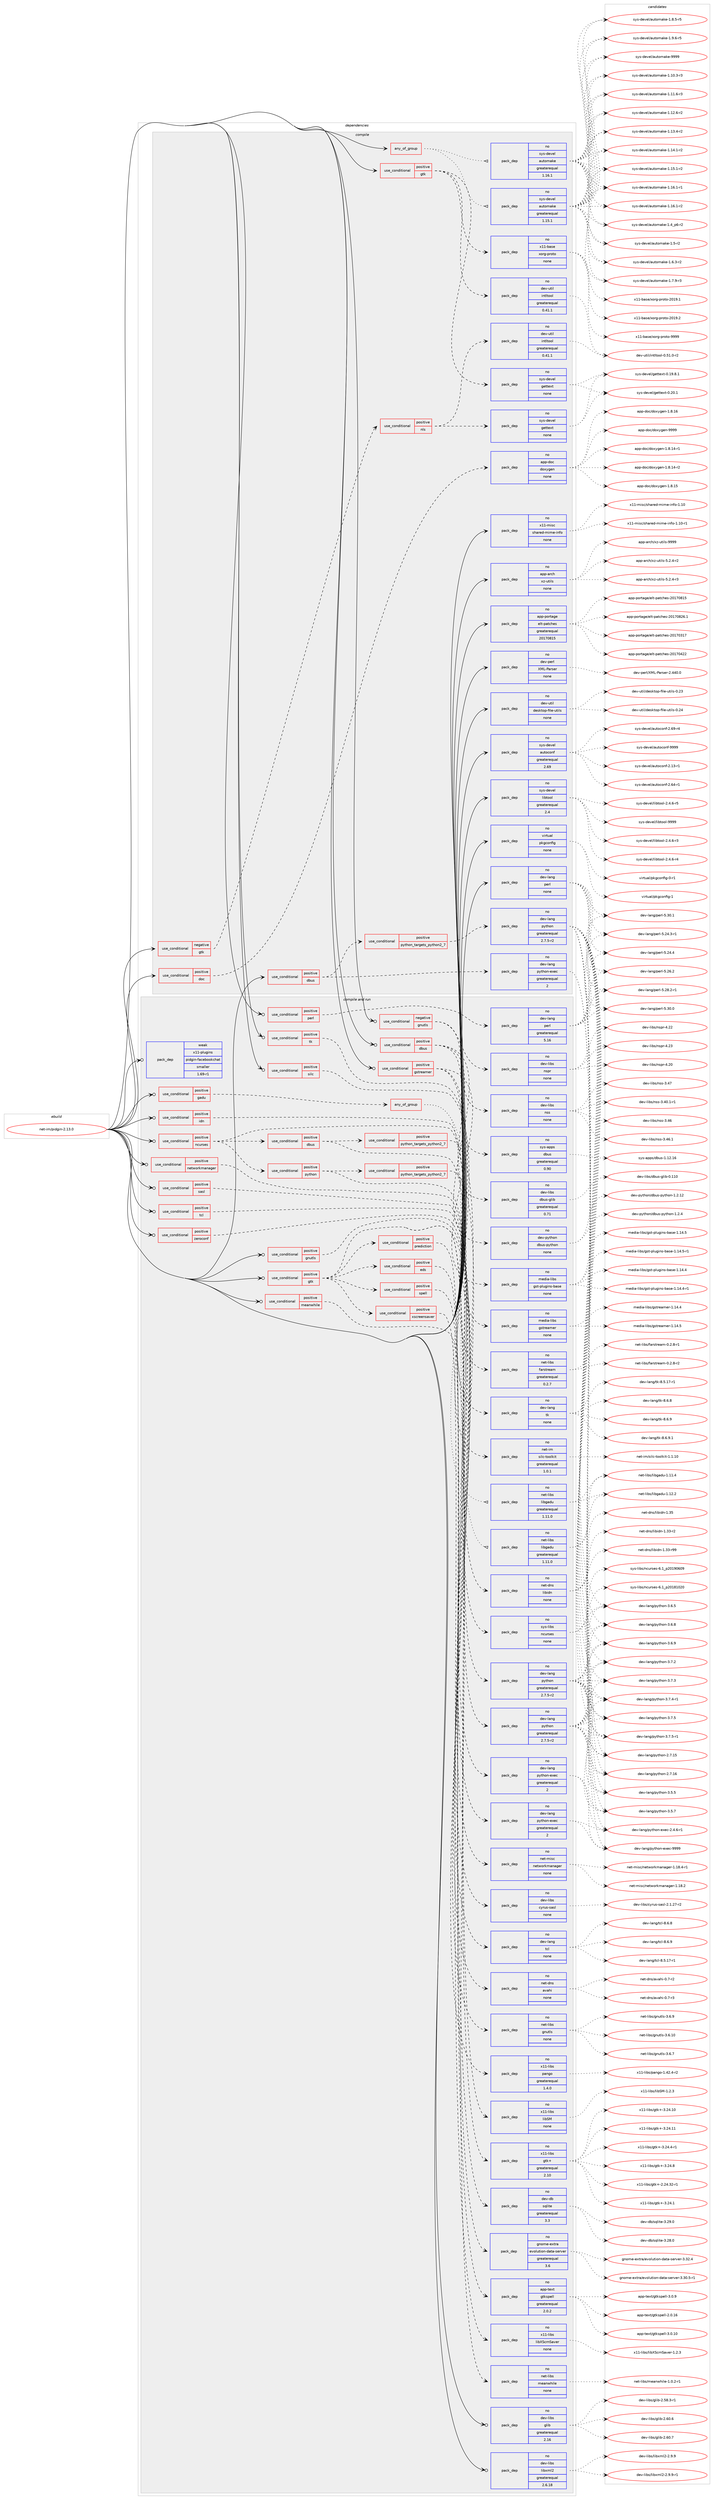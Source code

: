 digraph prolog {

# *************
# Graph options
# *************

newrank=true;
concentrate=true;
compound=true;
graph [rankdir=LR,fontname=Helvetica,fontsize=10,ranksep=1.5];#, ranksep=2.5, nodesep=0.2];
edge  [arrowhead=vee];
node  [fontname=Helvetica,fontsize=10];

# **********
# The ebuild
# **********

subgraph cluster_leftcol {
color=gray;
rank=same;
label=<<i>ebuild</i>>;
id [label="net-im/pidgin-2.13.0", color=red, width=4, href="../net-im/pidgin-2.13.0.svg"];
}

# ****************
# The dependencies
# ****************

subgraph cluster_midcol {
color=gray;
label=<<i>dependencies</i>>;
subgraph cluster_compile {
fillcolor="#eeeeee";
style=filled;
label=<<i>compile</i>>;
subgraph any13944 {
dependency822617 [label=<<TABLE BORDER="0" CELLBORDER="1" CELLSPACING="0" CELLPADDING="4"><TR><TD CELLPADDING="10">any_of_group</TD></TR></TABLE>>, shape=none, color=red];subgraph pack607809 {
dependency822618 [label=<<TABLE BORDER="0" CELLBORDER="1" CELLSPACING="0" CELLPADDING="4" WIDTH="220"><TR><TD ROWSPAN="6" CELLPADDING="30">pack_dep</TD></TR><TR><TD WIDTH="110">no</TD></TR><TR><TD>sys-devel</TD></TR><TR><TD>automake</TD></TR><TR><TD>greaterequal</TD></TR><TR><TD>1.16.1</TD></TR></TABLE>>, shape=none, color=blue];
}
dependency822617:e -> dependency822618:w [weight=20,style="dotted",arrowhead="oinv"];
subgraph pack607810 {
dependency822619 [label=<<TABLE BORDER="0" CELLBORDER="1" CELLSPACING="0" CELLPADDING="4" WIDTH="220"><TR><TD ROWSPAN="6" CELLPADDING="30">pack_dep</TD></TR><TR><TD WIDTH="110">no</TD></TR><TR><TD>sys-devel</TD></TR><TR><TD>automake</TD></TR><TR><TD>greaterequal</TD></TR><TR><TD>1.15.1</TD></TR></TABLE>>, shape=none, color=blue];
}
dependency822617:e -> dependency822619:w [weight=20,style="dotted",arrowhead="oinv"];
}
id:e -> dependency822617:w [weight=20,style="solid",arrowhead="vee"];
subgraph cond200413 {
dependency822620 [label=<<TABLE BORDER="0" CELLBORDER="1" CELLSPACING="0" CELLPADDING="4"><TR><TD ROWSPAN="3" CELLPADDING="10">use_conditional</TD></TR><TR><TD>negative</TD></TR><TR><TD>gtk</TD></TR></TABLE>>, shape=none, color=red];
subgraph cond200414 {
dependency822621 [label=<<TABLE BORDER="0" CELLBORDER="1" CELLSPACING="0" CELLPADDING="4"><TR><TD ROWSPAN="3" CELLPADDING="10">use_conditional</TD></TR><TR><TD>positive</TD></TR><TR><TD>nls</TD></TR></TABLE>>, shape=none, color=red];
subgraph pack607811 {
dependency822622 [label=<<TABLE BORDER="0" CELLBORDER="1" CELLSPACING="0" CELLPADDING="4" WIDTH="220"><TR><TD ROWSPAN="6" CELLPADDING="30">pack_dep</TD></TR><TR><TD WIDTH="110">no</TD></TR><TR><TD>dev-util</TD></TR><TR><TD>intltool</TD></TR><TR><TD>greaterequal</TD></TR><TR><TD>0.41.1</TD></TR></TABLE>>, shape=none, color=blue];
}
dependency822621:e -> dependency822622:w [weight=20,style="dashed",arrowhead="vee"];
subgraph pack607812 {
dependency822623 [label=<<TABLE BORDER="0" CELLBORDER="1" CELLSPACING="0" CELLPADDING="4" WIDTH="220"><TR><TD ROWSPAN="6" CELLPADDING="30">pack_dep</TD></TR><TR><TD WIDTH="110">no</TD></TR><TR><TD>sys-devel</TD></TR><TR><TD>gettext</TD></TR><TR><TD>none</TD></TR><TR><TD></TD></TR></TABLE>>, shape=none, color=blue];
}
dependency822621:e -> dependency822623:w [weight=20,style="dashed",arrowhead="vee"];
}
dependency822620:e -> dependency822621:w [weight=20,style="dashed",arrowhead="vee"];
}
id:e -> dependency822620:w [weight=20,style="solid",arrowhead="vee"];
subgraph cond200415 {
dependency822624 [label=<<TABLE BORDER="0" CELLBORDER="1" CELLSPACING="0" CELLPADDING="4"><TR><TD ROWSPAN="3" CELLPADDING="10">use_conditional</TD></TR><TR><TD>positive</TD></TR><TR><TD>dbus</TD></TR></TABLE>>, shape=none, color=red];
subgraph cond200416 {
dependency822625 [label=<<TABLE BORDER="0" CELLBORDER="1" CELLSPACING="0" CELLPADDING="4"><TR><TD ROWSPAN="3" CELLPADDING="10">use_conditional</TD></TR><TR><TD>positive</TD></TR><TR><TD>python_targets_python2_7</TD></TR></TABLE>>, shape=none, color=red];
subgraph pack607813 {
dependency822626 [label=<<TABLE BORDER="0" CELLBORDER="1" CELLSPACING="0" CELLPADDING="4" WIDTH="220"><TR><TD ROWSPAN="6" CELLPADDING="30">pack_dep</TD></TR><TR><TD WIDTH="110">no</TD></TR><TR><TD>dev-lang</TD></TR><TR><TD>python</TD></TR><TR><TD>greaterequal</TD></TR><TR><TD>2.7.5-r2</TD></TR></TABLE>>, shape=none, color=blue];
}
dependency822625:e -> dependency822626:w [weight=20,style="dashed",arrowhead="vee"];
}
dependency822624:e -> dependency822625:w [weight=20,style="dashed",arrowhead="vee"];
subgraph pack607814 {
dependency822627 [label=<<TABLE BORDER="0" CELLBORDER="1" CELLSPACING="0" CELLPADDING="4" WIDTH="220"><TR><TD ROWSPAN="6" CELLPADDING="30">pack_dep</TD></TR><TR><TD WIDTH="110">no</TD></TR><TR><TD>dev-lang</TD></TR><TR><TD>python-exec</TD></TR><TR><TD>greaterequal</TD></TR><TR><TD>2</TD></TR></TABLE>>, shape=none, color=blue];
}
dependency822624:e -> dependency822627:w [weight=20,style="dashed",arrowhead="vee"];
}
id:e -> dependency822624:w [weight=20,style="solid",arrowhead="vee"];
subgraph cond200417 {
dependency822628 [label=<<TABLE BORDER="0" CELLBORDER="1" CELLSPACING="0" CELLPADDING="4"><TR><TD ROWSPAN="3" CELLPADDING="10">use_conditional</TD></TR><TR><TD>positive</TD></TR><TR><TD>doc</TD></TR></TABLE>>, shape=none, color=red];
subgraph pack607815 {
dependency822629 [label=<<TABLE BORDER="0" CELLBORDER="1" CELLSPACING="0" CELLPADDING="4" WIDTH="220"><TR><TD ROWSPAN="6" CELLPADDING="30">pack_dep</TD></TR><TR><TD WIDTH="110">no</TD></TR><TR><TD>app-doc</TD></TR><TR><TD>doxygen</TD></TR><TR><TD>none</TD></TR><TR><TD></TD></TR></TABLE>>, shape=none, color=blue];
}
dependency822628:e -> dependency822629:w [weight=20,style="dashed",arrowhead="vee"];
}
id:e -> dependency822628:w [weight=20,style="solid",arrowhead="vee"];
subgraph cond200418 {
dependency822630 [label=<<TABLE BORDER="0" CELLBORDER="1" CELLSPACING="0" CELLPADDING="4"><TR><TD ROWSPAN="3" CELLPADDING="10">use_conditional</TD></TR><TR><TD>positive</TD></TR><TR><TD>gtk</TD></TR></TABLE>>, shape=none, color=red];
subgraph pack607816 {
dependency822631 [label=<<TABLE BORDER="0" CELLBORDER="1" CELLSPACING="0" CELLPADDING="4" WIDTH="220"><TR><TD ROWSPAN="6" CELLPADDING="30">pack_dep</TD></TR><TR><TD WIDTH="110">no</TD></TR><TR><TD>x11-base</TD></TR><TR><TD>xorg-proto</TD></TR><TR><TD>none</TD></TR><TR><TD></TD></TR></TABLE>>, shape=none, color=blue];
}
dependency822630:e -> dependency822631:w [weight=20,style="dashed",arrowhead="vee"];
subgraph pack607817 {
dependency822632 [label=<<TABLE BORDER="0" CELLBORDER="1" CELLSPACING="0" CELLPADDING="4" WIDTH="220"><TR><TD ROWSPAN="6" CELLPADDING="30">pack_dep</TD></TR><TR><TD WIDTH="110">no</TD></TR><TR><TD>dev-util</TD></TR><TR><TD>intltool</TD></TR><TR><TD>greaterequal</TD></TR><TR><TD>0.41.1</TD></TR></TABLE>>, shape=none, color=blue];
}
dependency822630:e -> dependency822632:w [weight=20,style="dashed",arrowhead="vee"];
subgraph pack607818 {
dependency822633 [label=<<TABLE BORDER="0" CELLBORDER="1" CELLSPACING="0" CELLPADDING="4" WIDTH="220"><TR><TD ROWSPAN="6" CELLPADDING="30">pack_dep</TD></TR><TR><TD WIDTH="110">no</TD></TR><TR><TD>sys-devel</TD></TR><TR><TD>gettext</TD></TR><TR><TD>none</TD></TR><TR><TD></TD></TR></TABLE>>, shape=none, color=blue];
}
dependency822630:e -> dependency822633:w [weight=20,style="dashed",arrowhead="vee"];
}
id:e -> dependency822630:w [weight=20,style="solid",arrowhead="vee"];
subgraph pack607819 {
dependency822634 [label=<<TABLE BORDER="0" CELLBORDER="1" CELLSPACING="0" CELLPADDING="4" WIDTH="220"><TR><TD ROWSPAN="6" CELLPADDING="30">pack_dep</TD></TR><TR><TD WIDTH="110">no</TD></TR><TR><TD>app-arch</TD></TR><TR><TD>xz-utils</TD></TR><TR><TD>none</TD></TR><TR><TD></TD></TR></TABLE>>, shape=none, color=blue];
}
id:e -> dependency822634:w [weight=20,style="solid",arrowhead="vee"];
subgraph pack607820 {
dependency822635 [label=<<TABLE BORDER="0" CELLBORDER="1" CELLSPACING="0" CELLPADDING="4" WIDTH="220"><TR><TD ROWSPAN="6" CELLPADDING="30">pack_dep</TD></TR><TR><TD WIDTH="110">no</TD></TR><TR><TD>app-portage</TD></TR><TR><TD>elt-patches</TD></TR><TR><TD>greaterequal</TD></TR><TR><TD>20170815</TD></TR></TABLE>>, shape=none, color=blue];
}
id:e -> dependency822635:w [weight=20,style="solid",arrowhead="vee"];
subgraph pack607821 {
dependency822636 [label=<<TABLE BORDER="0" CELLBORDER="1" CELLSPACING="0" CELLPADDING="4" WIDTH="220"><TR><TD ROWSPAN="6" CELLPADDING="30">pack_dep</TD></TR><TR><TD WIDTH="110">no</TD></TR><TR><TD>dev-lang</TD></TR><TR><TD>perl</TD></TR><TR><TD>none</TD></TR><TR><TD></TD></TR></TABLE>>, shape=none, color=blue];
}
id:e -> dependency822636:w [weight=20,style="solid",arrowhead="vee"];
subgraph pack607822 {
dependency822637 [label=<<TABLE BORDER="0" CELLBORDER="1" CELLSPACING="0" CELLPADDING="4" WIDTH="220"><TR><TD ROWSPAN="6" CELLPADDING="30">pack_dep</TD></TR><TR><TD WIDTH="110">no</TD></TR><TR><TD>dev-perl</TD></TR><TR><TD>XML-Parser</TD></TR><TR><TD>none</TD></TR><TR><TD></TD></TR></TABLE>>, shape=none, color=blue];
}
id:e -> dependency822637:w [weight=20,style="solid",arrowhead="vee"];
subgraph pack607823 {
dependency822638 [label=<<TABLE BORDER="0" CELLBORDER="1" CELLSPACING="0" CELLPADDING="4" WIDTH="220"><TR><TD ROWSPAN="6" CELLPADDING="30">pack_dep</TD></TR><TR><TD WIDTH="110">no</TD></TR><TR><TD>dev-util</TD></TR><TR><TD>desktop-file-utils</TD></TR><TR><TD>none</TD></TR><TR><TD></TD></TR></TABLE>>, shape=none, color=blue];
}
id:e -> dependency822638:w [weight=20,style="solid",arrowhead="vee"];
subgraph pack607824 {
dependency822639 [label=<<TABLE BORDER="0" CELLBORDER="1" CELLSPACING="0" CELLPADDING="4" WIDTH="220"><TR><TD ROWSPAN="6" CELLPADDING="30">pack_dep</TD></TR><TR><TD WIDTH="110">no</TD></TR><TR><TD>sys-devel</TD></TR><TR><TD>autoconf</TD></TR><TR><TD>greaterequal</TD></TR><TR><TD>2.69</TD></TR></TABLE>>, shape=none, color=blue];
}
id:e -> dependency822639:w [weight=20,style="solid",arrowhead="vee"];
subgraph pack607825 {
dependency822640 [label=<<TABLE BORDER="0" CELLBORDER="1" CELLSPACING="0" CELLPADDING="4" WIDTH="220"><TR><TD ROWSPAN="6" CELLPADDING="30">pack_dep</TD></TR><TR><TD WIDTH="110">no</TD></TR><TR><TD>sys-devel</TD></TR><TR><TD>libtool</TD></TR><TR><TD>greaterequal</TD></TR><TR><TD>2.4</TD></TR></TABLE>>, shape=none, color=blue];
}
id:e -> dependency822640:w [weight=20,style="solid",arrowhead="vee"];
subgraph pack607826 {
dependency822641 [label=<<TABLE BORDER="0" CELLBORDER="1" CELLSPACING="0" CELLPADDING="4" WIDTH="220"><TR><TD ROWSPAN="6" CELLPADDING="30">pack_dep</TD></TR><TR><TD WIDTH="110">no</TD></TR><TR><TD>virtual</TD></TR><TR><TD>pkgconfig</TD></TR><TR><TD>none</TD></TR><TR><TD></TD></TR></TABLE>>, shape=none, color=blue];
}
id:e -> dependency822641:w [weight=20,style="solid",arrowhead="vee"];
subgraph pack607827 {
dependency822642 [label=<<TABLE BORDER="0" CELLBORDER="1" CELLSPACING="0" CELLPADDING="4" WIDTH="220"><TR><TD ROWSPAN="6" CELLPADDING="30">pack_dep</TD></TR><TR><TD WIDTH="110">no</TD></TR><TR><TD>x11-misc</TD></TR><TR><TD>shared-mime-info</TD></TR><TR><TD>none</TD></TR><TR><TD></TD></TR></TABLE>>, shape=none, color=blue];
}
id:e -> dependency822642:w [weight=20,style="solid",arrowhead="vee"];
}
subgraph cluster_compileandrun {
fillcolor="#eeeeee";
style=filled;
label=<<i>compile and run</i>>;
subgraph cond200419 {
dependency822643 [label=<<TABLE BORDER="0" CELLBORDER="1" CELLSPACING="0" CELLPADDING="4"><TR><TD ROWSPAN="3" CELLPADDING="10">use_conditional</TD></TR><TR><TD>negative</TD></TR><TR><TD>gnutls</TD></TR></TABLE>>, shape=none, color=red];
subgraph pack607828 {
dependency822644 [label=<<TABLE BORDER="0" CELLBORDER="1" CELLSPACING="0" CELLPADDING="4" WIDTH="220"><TR><TD ROWSPAN="6" CELLPADDING="30">pack_dep</TD></TR><TR><TD WIDTH="110">no</TD></TR><TR><TD>dev-libs</TD></TR><TR><TD>nspr</TD></TR><TR><TD>none</TD></TR><TR><TD></TD></TR></TABLE>>, shape=none, color=blue];
}
dependency822643:e -> dependency822644:w [weight=20,style="dashed",arrowhead="vee"];
subgraph pack607829 {
dependency822645 [label=<<TABLE BORDER="0" CELLBORDER="1" CELLSPACING="0" CELLPADDING="4" WIDTH="220"><TR><TD ROWSPAN="6" CELLPADDING="30">pack_dep</TD></TR><TR><TD WIDTH="110">no</TD></TR><TR><TD>dev-libs</TD></TR><TR><TD>nss</TD></TR><TR><TD>none</TD></TR><TR><TD></TD></TR></TABLE>>, shape=none, color=blue];
}
dependency822643:e -> dependency822645:w [weight=20,style="dashed",arrowhead="vee"];
}
id:e -> dependency822643:w [weight=20,style="solid",arrowhead="odotvee"];
subgraph cond200420 {
dependency822646 [label=<<TABLE BORDER="0" CELLBORDER="1" CELLSPACING="0" CELLPADDING="4"><TR><TD ROWSPAN="3" CELLPADDING="10">use_conditional</TD></TR><TR><TD>positive</TD></TR><TR><TD>dbus</TD></TR></TABLE>>, shape=none, color=red];
subgraph pack607830 {
dependency822647 [label=<<TABLE BORDER="0" CELLBORDER="1" CELLSPACING="0" CELLPADDING="4" WIDTH="220"><TR><TD ROWSPAN="6" CELLPADDING="30">pack_dep</TD></TR><TR><TD WIDTH="110">no</TD></TR><TR><TD>dev-libs</TD></TR><TR><TD>dbus-glib</TD></TR><TR><TD>greaterequal</TD></TR><TR><TD>0.71</TD></TR></TABLE>>, shape=none, color=blue];
}
dependency822646:e -> dependency822647:w [weight=20,style="dashed",arrowhead="vee"];
subgraph pack607831 {
dependency822648 [label=<<TABLE BORDER="0" CELLBORDER="1" CELLSPACING="0" CELLPADDING="4" WIDTH="220"><TR><TD ROWSPAN="6" CELLPADDING="30">pack_dep</TD></TR><TR><TD WIDTH="110">no</TD></TR><TR><TD>sys-apps</TD></TR><TR><TD>dbus</TD></TR><TR><TD>greaterequal</TD></TR><TR><TD>0.90</TD></TR></TABLE>>, shape=none, color=blue];
}
dependency822646:e -> dependency822648:w [weight=20,style="dashed",arrowhead="vee"];
subgraph pack607832 {
dependency822649 [label=<<TABLE BORDER="0" CELLBORDER="1" CELLSPACING="0" CELLPADDING="4" WIDTH="220"><TR><TD ROWSPAN="6" CELLPADDING="30">pack_dep</TD></TR><TR><TD WIDTH="110">no</TD></TR><TR><TD>dev-python</TD></TR><TR><TD>dbus-python</TD></TR><TR><TD>none</TD></TR><TR><TD></TD></TR></TABLE>>, shape=none, color=blue];
}
dependency822646:e -> dependency822649:w [weight=20,style="dashed",arrowhead="vee"];
}
id:e -> dependency822646:w [weight=20,style="solid",arrowhead="odotvee"];
subgraph cond200421 {
dependency822650 [label=<<TABLE BORDER="0" CELLBORDER="1" CELLSPACING="0" CELLPADDING="4"><TR><TD ROWSPAN="3" CELLPADDING="10">use_conditional</TD></TR><TR><TD>positive</TD></TR><TR><TD>gadu</TD></TR></TABLE>>, shape=none, color=red];
subgraph any13945 {
dependency822651 [label=<<TABLE BORDER="0" CELLBORDER="1" CELLSPACING="0" CELLPADDING="4"><TR><TD CELLPADDING="10">any_of_group</TD></TR></TABLE>>, shape=none, color=red];subgraph pack607833 {
dependency822652 [label=<<TABLE BORDER="0" CELLBORDER="1" CELLSPACING="0" CELLPADDING="4" WIDTH="220"><TR><TD ROWSPAN="6" CELLPADDING="30">pack_dep</TD></TR><TR><TD WIDTH="110">no</TD></TR><TR><TD>net-libs</TD></TR><TR><TD>libgadu</TD></TR><TR><TD>greaterequal</TD></TR><TR><TD>1.11.0</TD></TR></TABLE>>, shape=none, color=blue];
}
dependency822651:e -> dependency822652:w [weight=20,style="dotted",arrowhead="oinv"];
subgraph pack607834 {
dependency822653 [label=<<TABLE BORDER="0" CELLBORDER="1" CELLSPACING="0" CELLPADDING="4" WIDTH="220"><TR><TD ROWSPAN="6" CELLPADDING="30">pack_dep</TD></TR><TR><TD WIDTH="110">no</TD></TR><TR><TD>net-libs</TD></TR><TR><TD>libgadu</TD></TR><TR><TD>greaterequal</TD></TR><TR><TD>1.11.0</TD></TR></TABLE>>, shape=none, color=blue];
}
dependency822651:e -> dependency822653:w [weight=20,style="dotted",arrowhead="oinv"];
}
dependency822650:e -> dependency822651:w [weight=20,style="dashed",arrowhead="vee"];
}
id:e -> dependency822650:w [weight=20,style="solid",arrowhead="odotvee"];
subgraph cond200422 {
dependency822654 [label=<<TABLE BORDER="0" CELLBORDER="1" CELLSPACING="0" CELLPADDING="4"><TR><TD ROWSPAN="3" CELLPADDING="10">use_conditional</TD></TR><TR><TD>positive</TD></TR><TR><TD>gnutls</TD></TR></TABLE>>, shape=none, color=red];
subgraph pack607835 {
dependency822655 [label=<<TABLE BORDER="0" CELLBORDER="1" CELLSPACING="0" CELLPADDING="4" WIDTH="220"><TR><TD ROWSPAN="6" CELLPADDING="30">pack_dep</TD></TR><TR><TD WIDTH="110">no</TD></TR><TR><TD>net-libs</TD></TR><TR><TD>gnutls</TD></TR><TR><TD>none</TD></TR><TR><TD></TD></TR></TABLE>>, shape=none, color=blue];
}
dependency822654:e -> dependency822655:w [weight=20,style="dashed",arrowhead="vee"];
}
id:e -> dependency822654:w [weight=20,style="solid",arrowhead="odotvee"];
subgraph cond200423 {
dependency822656 [label=<<TABLE BORDER="0" CELLBORDER="1" CELLSPACING="0" CELLPADDING="4"><TR><TD ROWSPAN="3" CELLPADDING="10">use_conditional</TD></TR><TR><TD>positive</TD></TR><TR><TD>gstreamer</TD></TR></TABLE>>, shape=none, color=red];
subgraph pack607836 {
dependency822657 [label=<<TABLE BORDER="0" CELLBORDER="1" CELLSPACING="0" CELLPADDING="4" WIDTH="220"><TR><TD ROWSPAN="6" CELLPADDING="30">pack_dep</TD></TR><TR><TD WIDTH="110">no</TD></TR><TR><TD>media-libs</TD></TR><TR><TD>gstreamer</TD></TR><TR><TD>none</TD></TR><TR><TD></TD></TR></TABLE>>, shape=none, color=blue];
}
dependency822656:e -> dependency822657:w [weight=20,style="dashed",arrowhead="vee"];
subgraph pack607837 {
dependency822658 [label=<<TABLE BORDER="0" CELLBORDER="1" CELLSPACING="0" CELLPADDING="4" WIDTH="220"><TR><TD ROWSPAN="6" CELLPADDING="30">pack_dep</TD></TR><TR><TD WIDTH="110">no</TD></TR><TR><TD>media-libs</TD></TR><TR><TD>gst-plugins-base</TD></TR><TR><TD>none</TD></TR><TR><TD></TD></TR></TABLE>>, shape=none, color=blue];
}
dependency822656:e -> dependency822658:w [weight=20,style="dashed",arrowhead="vee"];
subgraph pack607838 {
dependency822659 [label=<<TABLE BORDER="0" CELLBORDER="1" CELLSPACING="0" CELLPADDING="4" WIDTH="220"><TR><TD ROWSPAN="6" CELLPADDING="30">pack_dep</TD></TR><TR><TD WIDTH="110">no</TD></TR><TR><TD>net-libs</TD></TR><TR><TD>farstream</TD></TR><TR><TD>greaterequal</TD></TR><TR><TD>0.2.7</TD></TR></TABLE>>, shape=none, color=blue];
}
dependency822656:e -> dependency822659:w [weight=20,style="dashed",arrowhead="vee"];
}
id:e -> dependency822656:w [weight=20,style="solid",arrowhead="odotvee"];
subgraph cond200424 {
dependency822660 [label=<<TABLE BORDER="0" CELLBORDER="1" CELLSPACING="0" CELLPADDING="4"><TR><TD ROWSPAN="3" CELLPADDING="10">use_conditional</TD></TR><TR><TD>positive</TD></TR><TR><TD>gtk</TD></TR></TABLE>>, shape=none, color=red];
subgraph pack607839 {
dependency822661 [label=<<TABLE BORDER="0" CELLBORDER="1" CELLSPACING="0" CELLPADDING="4" WIDTH="220"><TR><TD ROWSPAN="6" CELLPADDING="30">pack_dep</TD></TR><TR><TD WIDTH="110">no</TD></TR><TR><TD>x11-libs</TD></TR><TR><TD>gtk+</TD></TR><TR><TD>greaterequal</TD></TR><TR><TD>2.10</TD></TR></TABLE>>, shape=none, color=blue];
}
dependency822660:e -> dependency822661:w [weight=20,style="dashed",arrowhead="vee"];
subgraph pack607840 {
dependency822662 [label=<<TABLE BORDER="0" CELLBORDER="1" CELLSPACING="0" CELLPADDING="4" WIDTH="220"><TR><TD ROWSPAN="6" CELLPADDING="30">pack_dep</TD></TR><TR><TD WIDTH="110">no</TD></TR><TR><TD>x11-libs</TD></TR><TR><TD>libSM</TD></TR><TR><TD>none</TD></TR><TR><TD></TD></TR></TABLE>>, shape=none, color=blue];
}
dependency822660:e -> dependency822662:w [weight=20,style="dashed",arrowhead="vee"];
subgraph pack607841 {
dependency822663 [label=<<TABLE BORDER="0" CELLBORDER="1" CELLSPACING="0" CELLPADDING="4" WIDTH="220"><TR><TD ROWSPAN="6" CELLPADDING="30">pack_dep</TD></TR><TR><TD WIDTH="110">no</TD></TR><TR><TD>x11-libs</TD></TR><TR><TD>pango</TD></TR><TR><TD>greaterequal</TD></TR><TR><TD>1.4.0</TD></TR></TABLE>>, shape=none, color=blue];
}
dependency822660:e -> dependency822663:w [weight=20,style="dashed",arrowhead="vee"];
subgraph cond200425 {
dependency822664 [label=<<TABLE BORDER="0" CELLBORDER="1" CELLSPACING="0" CELLPADDING="4"><TR><TD ROWSPAN="3" CELLPADDING="10">use_conditional</TD></TR><TR><TD>positive</TD></TR><TR><TD>xscreensaver</TD></TR></TABLE>>, shape=none, color=red];
subgraph pack607842 {
dependency822665 [label=<<TABLE BORDER="0" CELLBORDER="1" CELLSPACING="0" CELLPADDING="4" WIDTH="220"><TR><TD ROWSPAN="6" CELLPADDING="30">pack_dep</TD></TR><TR><TD WIDTH="110">no</TD></TR><TR><TD>x11-libs</TD></TR><TR><TD>libXScrnSaver</TD></TR><TR><TD>none</TD></TR><TR><TD></TD></TR></TABLE>>, shape=none, color=blue];
}
dependency822664:e -> dependency822665:w [weight=20,style="dashed",arrowhead="vee"];
}
dependency822660:e -> dependency822664:w [weight=20,style="dashed",arrowhead="vee"];
subgraph cond200426 {
dependency822666 [label=<<TABLE BORDER="0" CELLBORDER="1" CELLSPACING="0" CELLPADDING="4"><TR><TD ROWSPAN="3" CELLPADDING="10">use_conditional</TD></TR><TR><TD>positive</TD></TR><TR><TD>spell</TD></TR></TABLE>>, shape=none, color=red];
subgraph pack607843 {
dependency822667 [label=<<TABLE BORDER="0" CELLBORDER="1" CELLSPACING="0" CELLPADDING="4" WIDTH="220"><TR><TD ROWSPAN="6" CELLPADDING="30">pack_dep</TD></TR><TR><TD WIDTH="110">no</TD></TR><TR><TD>app-text</TD></TR><TR><TD>gtkspell</TD></TR><TR><TD>greaterequal</TD></TR><TR><TD>2.0.2</TD></TR></TABLE>>, shape=none, color=blue];
}
dependency822666:e -> dependency822667:w [weight=20,style="dashed",arrowhead="vee"];
}
dependency822660:e -> dependency822666:w [weight=20,style="dashed",arrowhead="vee"];
subgraph cond200427 {
dependency822668 [label=<<TABLE BORDER="0" CELLBORDER="1" CELLSPACING="0" CELLPADDING="4"><TR><TD ROWSPAN="3" CELLPADDING="10">use_conditional</TD></TR><TR><TD>positive</TD></TR><TR><TD>eds</TD></TR></TABLE>>, shape=none, color=red];
subgraph pack607844 {
dependency822669 [label=<<TABLE BORDER="0" CELLBORDER="1" CELLSPACING="0" CELLPADDING="4" WIDTH="220"><TR><TD ROWSPAN="6" CELLPADDING="30">pack_dep</TD></TR><TR><TD WIDTH="110">no</TD></TR><TR><TD>gnome-extra</TD></TR><TR><TD>evolution-data-server</TD></TR><TR><TD>greaterequal</TD></TR><TR><TD>3.6</TD></TR></TABLE>>, shape=none, color=blue];
}
dependency822668:e -> dependency822669:w [weight=20,style="dashed",arrowhead="vee"];
}
dependency822660:e -> dependency822668:w [weight=20,style="dashed",arrowhead="vee"];
subgraph cond200428 {
dependency822670 [label=<<TABLE BORDER="0" CELLBORDER="1" CELLSPACING="0" CELLPADDING="4"><TR><TD ROWSPAN="3" CELLPADDING="10">use_conditional</TD></TR><TR><TD>positive</TD></TR><TR><TD>prediction</TD></TR></TABLE>>, shape=none, color=red];
subgraph pack607845 {
dependency822671 [label=<<TABLE BORDER="0" CELLBORDER="1" CELLSPACING="0" CELLPADDING="4" WIDTH="220"><TR><TD ROWSPAN="6" CELLPADDING="30">pack_dep</TD></TR><TR><TD WIDTH="110">no</TD></TR><TR><TD>dev-db</TD></TR><TR><TD>sqlite</TD></TR><TR><TD>greaterequal</TD></TR><TR><TD>3.3</TD></TR></TABLE>>, shape=none, color=blue];
}
dependency822670:e -> dependency822671:w [weight=20,style="dashed",arrowhead="vee"];
}
dependency822660:e -> dependency822670:w [weight=20,style="dashed",arrowhead="vee"];
}
id:e -> dependency822660:w [weight=20,style="solid",arrowhead="odotvee"];
subgraph cond200429 {
dependency822672 [label=<<TABLE BORDER="0" CELLBORDER="1" CELLSPACING="0" CELLPADDING="4"><TR><TD ROWSPAN="3" CELLPADDING="10">use_conditional</TD></TR><TR><TD>positive</TD></TR><TR><TD>idn</TD></TR></TABLE>>, shape=none, color=red];
subgraph pack607846 {
dependency822673 [label=<<TABLE BORDER="0" CELLBORDER="1" CELLSPACING="0" CELLPADDING="4" WIDTH="220"><TR><TD ROWSPAN="6" CELLPADDING="30">pack_dep</TD></TR><TR><TD WIDTH="110">no</TD></TR><TR><TD>net-dns</TD></TR><TR><TD>libidn</TD></TR><TR><TD>none</TD></TR><TR><TD></TD></TR></TABLE>>, shape=none, color=blue];
}
dependency822672:e -> dependency822673:w [weight=20,style="dashed",arrowhead="vee"];
}
id:e -> dependency822672:w [weight=20,style="solid",arrowhead="odotvee"];
subgraph cond200430 {
dependency822674 [label=<<TABLE BORDER="0" CELLBORDER="1" CELLSPACING="0" CELLPADDING="4"><TR><TD ROWSPAN="3" CELLPADDING="10">use_conditional</TD></TR><TR><TD>positive</TD></TR><TR><TD>meanwhile</TD></TR></TABLE>>, shape=none, color=red];
subgraph pack607847 {
dependency822675 [label=<<TABLE BORDER="0" CELLBORDER="1" CELLSPACING="0" CELLPADDING="4" WIDTH="220"><TR><TD ROWSPAN="6" CELLPADDING="30">pack_dep</TD></TR><TR><TD WIDTH="110">no</TD></TR><TR><TD>net-libs</TD></TR><TR><TD>meanwhile</TD></TR><TR><TD>none</TD></TR><TR><TD></TD></TR></TABLE>>, shape=none, color=blue];
}
dependency822674:e -> dependency822675:w [weight=20,style="dashed",arrowhead="vee"];
}
id:e -> dependency822674:w [weight=20,style="solid",arrowhead="odotvee"];
subgraph cond200431 {
dependency822676 [label=<<TABLE BORDER="0" CELLBORDER="1" CELLSPACING="0" CELLPADDING="4"><TR><TD ROWSPAN="3" CELLPADDING="10">use_conditional</TD></TR><TR><TD>positive</TD></TR><TR><TD>ncurses</TD></TR></TABLE>>, shape=none, color=red];
subgraph pack607848 {
dependency822677 [label=<<TABLE BORDER="0" CELLBORDER="1" CELLSPACING="0" CELLPADDING="4" WIDTH="220"><TR><TD ROWSPAN="6" CELLPADDING="30">pack_dep</TD></TR><TR><TD WIDTH="110">no</TD></TR><TR><TD>sys-libs</TD></TR><TR><TD>ncurses</TD></TR><TR><TD>none</TD></TR><TR><TD></TD></TR></TABLE>>, shape=none, color=blue];
}
dependency822676:e -> dependency822677:w [weight=20,style="dashed",arrowhead="vee"];
subgraph cond200432 {
dependency822678 [label=<<TABLE BORDER="0" CELLBORDER="1" CELLSPACING="0" CELLPADDING="4"><TR><TD ROWSPAN="3" CELLPADDING="10">use_conditional</TD></TR><TR><TD>positive</TD></TR><TR><TD>dbus</TD></TR></TABLE>>, shape=none, color=red];
subgraph cond200433 {
dependency822679 [label=<<TABLE BORDER="0" CELLBORDER="1" CELLSPACING="0" CELLPADDING="4"><TR><TD ROWSPAN="3" CELLPADDING="10">use_conditional</TD></TR><TR><TD>positive</TD></TR><TR><TD>python_targets_python2_7</TD></TR></TABLE>>, shape=none, color=red];
subgraph pack607849 {
dependency822680 [label=<<TABLE BORDER="0" CELLBORDER="1" CELLSPACING="0" CELLPADDING="4" WIDTH="220"><TR><TD ROWSPAN="6" CELLPADDING="30">pack_dep</TD></TR><TR><TD WIDTH="110">no</TD></TR><TR><TD>dev-lang</TD></TR><TR><TD>python</TD></TR><TR><TD>greaterequal</TD></TR><TR><TD>2.7.5-r2</TD></TR></TABLE>>, shape=none, color=blue];
}
dependency822679:e -> dependency822680:w [weight=20,style="dashed",arrowhead="vee"];
}
dependency822678:e -> dependency822679:w [weight=20,style="dashed",arrowhead="vee"];
subgraph pack607850 {
dependency822681 [label=<<TABLE BORDER="0" CELLBORDER="1" CELLSPACING="0" CELLPADDING="4" WIDTH="220"><TR><TD ROWSPAN="6" CELLPADDING="30">pack_dep</TD></TR><TR><TD WIDTH="110">no</TD></TR><TR><TD>dev-lang</TD></TR><TR><TD>python-exec</TD></TR><TR><TD>greaterequal</TD></TR><TR><TD>2</TD></TR></TABLE>>, shape=none, color=blue];
}
dependency822678:e -> dependency822681:w [weight=20,style="dashed",arrowhead="vee"];
}
dependency822676:e -> dependency822678:w [weight=20,style="dashed",arrowhead="vee"];
subgraph cond200434 {
dependency822682 [label=<<TABLE BORDER="0" CELLBORDER="1" CELLSPACING="0" CELLPADDING="4"><TR><TD ROWSPAN="3" CELLPADDING="10">use_conditional</TD></TR><TR><TD>positive</TD></TR><TR><TD>python</TD></TR></TABLE>>, shape=none, color=red];
subgraph cond200435 {
dependency822683 [label=<<TABLE BORDER="0" CELLBORDER="1" CELLSPACING="0" CELLPADDING="4"><TR><TD ROWSPAN="3" CELLPADDING="10">use_conditional</TD></TR><TR><TD>positive</TD></TR><TR><TD>python_targets_python2_7</TD></TR></TABLE>>, shape=none, color=red];
subgraph pack607851 {
dependency822684 [label=<<TABLE BORDER="0" CELLBORDER="1" CELLSPACING="0" CELLPADDING="4" WIDTH="220"><TR><TD ROWSPAN="6" CELLPADDING="30">pack_dep</TD></TR><TR><TD WIDTH="110">no</TD></TR><TR><TD>dev-lang</TD></TR><TR><TD>python</TD></TR><TR><TD>greaterequal</TD></TR><TR><TD>2.7.5-r2</TD></TR></TABLE>>, shape=none, color=blue];
}
dependency822683:e -> dependency822684:w [weight=20,style="dashed",arrowhead="vee"];
}
dependency822682:e -> dependency822683:w [weight=20,style="dashed",arrowhead="vee"];
subgraph pack607852 {
dependency822685 [label=<<TABLE BORDER="0" CELLBORDER="1" CELLSPACING="0" CELLPADDING="4" WIDTH="220"><TR><TD ROWSPAN="6" CELLPADDING="30">pack_dep</TD></TR><TR><TD WIDTH="110">no</TD></TR><TR><TD>dev-lang</TD></TR><TR><TD>python-exec</TD></TR><TR><TD>greaterequal</TD></TR><TR><TD>2</TD></TR></TABLE>>, shape=none, color=blue];
}
dependency822682:e -> dependency822685:w [weight=20,style="dashed",arrowhead="vee"];
}
dependency822676:e -> dependency822682:w [weight=20,style="dashed",arrowhead="vee"];
}
id:e -> dependency822676:w [weight=20,style="solid",arrowhead="odotvee"];
subgraph cond200436 {
dependency822686 [label=<<TABLE BORDER="0" CELLBORDER="1" CELLSPACING="0" CELLPADDING="4"><TR><TD ROWSPAN="3" CELLPADDING="10">use_conditional</TD></TR><TR><TD>positive</TD></TR><TR><TD>networkmanager</TD></TR></TABLE>>, shape=none, color=red];
subgraph pack607853 {
dependency822687 [label=<<TABLE BORDER="0" CELLBORDER="1" CELLSPACING="0" CELLPADDING="4" WIDTH="220"><TR><TD ROWSPAN="6" CELLPADDING="30">pack_dep</TD></TR><TR><TD WIDTH="110">no</TD></TR><TR><TD>net-misc</TD></TR><TR><TD>networkmanager</TD></TR><TR><TD>none</TD></TR><TR><TD></TD></TR></TABLE>>, shape=none, color=blue];
}
dependency822686:e -> dependency822687:w [weight=20,style="dashed",arrowhead="vee"];
}
id:e -> dependency822686:w [weight=20,style="solid",arrowhead="odotvee"];
subgraph cond200437 {
dependency822688 [label=<<TABLE BORDER="0" CELLBORDER="1" CELLSPACING="0" CELLPADDING="4"><TR><TD ROWSPAN="3" CELLPADDING="10">use_conditional</TD></TR><TR><TD>positive</TD></TR><TR><TD>perl</TD></TR></TABLE>>, shape=none, color=red];
subgraph pack607854 {
dependency822689 [label=<<TABLE BORDER="0" CELLBORDER="1" CELLSPACING="0" CELLPADDING="4" WIDTH="220"><TR><TD ROWSPAN="6" CELLPADDING="30">pack_dep</TD></TR><TR><TD WIDTH="110">no</TD></TR><TR><TD>dev-lang</TD></TR><TR><TD>perl</TD></TR><TR><TD>greaterequal</TD></TR><TR><TD>5.16</TD></TR></TABLE>>, shape=none, color=blue];
}
dependency822688:e -> dependency822689:w [weight=20,style="dashed",arrowhead="vee"];
}
id:e -> dependency822688:w [weight=20,style="solid",arrowhead="odotvee"];
subgraph cond200438 {
dependency822690 [label=<<TABLE BORDER="0" CELLBORDER="1" CELLSPACING="0" CELLPADDING="4"><TR><TD ROWSPAN="3" CELLPADDING="10">use_conditional</TD></TR><TR><TD>positive</TD></TR><TR><TD>sasl</TD></TR></TABLE>>, shape=none, color=red];
subgraph pack607855 {
dependency822691 [label=<<TABLE BORDER="0" CELLBORDER="1" CELLSPACING="0" CELLPADDING="4" WIDTH="220"><TR><TD ROWSPAN="6" CELLPADDING="30">pack_dep</TD></TR><TR><TD WIDTH="110">no</TD></TR><TR><TD>dev-libs</TD></TR><TR><TD>cyrus-sasl</TD></TR><TR><TD>none</TD></TR><TR><TD></TD></TR></TABLE>>, shape=none, color=blue];
}
dependency822690:e -> dependency822691:w [weight=20,style="dashed",arrowhead="vee"];
}
id:e -> dependency822690:w [weight=20,style="solid",arrowhead="odotvee"];
subgraph cond200439 {
dependency822692 [label=<<TABLE BORDER="0" CELLBORDER="1" CELLSPACING="0" CELLPADDING="4"><TR><TD ROWSPAN="3" CELLPADDING="10">use_conditional</TD></TR><TR><TD>positive</TD></TR><TR><TD>silc</TD></TR></TABLE>>, shape=none, color=red];
subgraph pack607856 {
dependency822693 [label=<<TABLE BORDER="0" CELLBORDER="1" CELLSPACING="0" CELLPADDING="4" WIDTH="220"><TR><TD ROWSPAN="6" CELLPADDING="30">pack_dep</TD></TR><TR><TD WIDTH="110">no</TD></TR><TR><TD>net-im</TD></TR><TR><TD>silc-toolkit</TD></TR><TR><TD>greaterequal</TD></TR><TR><TD>1.0.1</TD></TR></TABLE>>, shape=none, color=blue];
}
dependency822692:e -> dependency822693:w [weight=20,style="dashed",arrowhead="vee"];
}
id:e -> dependency822692:w [weight=20,style="solid",arrowhead="odotvee"];
subgraph cond200440 {
dependency822694 [label=<<TABLE BORDER="0" CELLBORDER="1" CELLSPACING="0" CELLPADDING="4"><TR><TD ROWSPAN="3" CELLPADDING="10">use_conditional</TD></TR><TR><TD>positive</TD></TR><TR><TD>tcl</TD></TR></TABLE>>, shape=none, color=red];
subgraph pack607857 {
dependency822695 [label=<<TABLE BORDER="0" CELLBORDER="1" CELLSPACING="0" CELLPADDING="4" WIDTH="220"><TR><TD ROWSPAN="6" CELLPADDING="30">pack_dep</TD></TR><TR><TD WIDTH="110">no</TD></TR><TR><TD>dev-lang</TD></TR><TR><TD>tcl</TD></TR><TR><TD>none</TD></TR><TR><TD></TD></TR></TABLE>>, shape=none, color=blue];
}
dependency822694:e -> dependency822695:w [weight=20,style="dashed",arrowhead="vee"];
}
id:e -> dependency822694:w [weight=20,style="solid",arrowhead="odotvee"];
subgraph cond200441 {
dependency822696 [label=<<TABLE BORDER="0" CELLBORDER="1" CELLSPACING="0" CELLPADDING="4"><TR><TD ROWSPAN="3" CELLPADDING="10">use_conditional</TD></TR><TR><TD>positive</TD></TR><TR><TD>tk</TD></TR></TABLE>>, shape=none, color=red];
subgraph pack607858 {
dependency822697 [label=<<TABLE BORDER="0" CELLBORDER="1" CELLSPACING="0" CELLPADDING="4" WIDTH="220"><TR><TD ROWSPAN="6" CELLPADDING="30">pack_dep</TD></TR><TR><TD WIDTH="110">no</TD></TR><TR><TD>dev-lang</TD></TR><TR><TD>tk</TD></TR><TR><TD>none</TD></TR><TR><TD></TD></TR></TABLE>>, shape=none, color=blue];
}
dependency822696:e -> dependency822697:w [weight=20,style="dashed",arrowhead="vee"];
}
id:e -> dependency822696:w [weight=20,style="solid",arrowhead="odotvee"];
subgraph cond200442 {
dependency822698 [label=<<TABLE BORDER="0" CELLBORDER="1" CELLSPACING="0" CELLPADDING="4"><TR><TD ROWSPAN="3" CELLPADDING="10">use_conditional</TD></TR><TR><TD>positive</TD></TR><TR><TD>zeroconf</TD></TR></TABLE>>, shape=none, color=red];
subgraph pack607859 {
dependency822699 [label=<<TABLE BORDER="0" CELLBORDER="1" CELLSPACING="0" CELLPADDING="4" WIDTH="220"><TR><TD ROWSPAN="6" CELLPADDING="30">pack_dep</TD></TR><TR><TD WIDTH="110">no</TD></TR><TR><TD>net-dns</TD></TR><TR><TD>avahi</TD></TR><TR><TD>none</TD></TR><TR><TD></TD></TR></TABLE>>, shape=none, color=blue];
}
dependency822698:e -> dependency822699:w [weight=20,style="dashed",arrowhead="vee"];
}
id:e -> dependency822698:w [weight=20,style="solid",arrowhead="odotvee"];
subgraph pack607860 {
dependency822700 [label=<<TABLE BORDER="0" CELLBORDER="1" CELLSPACING="0" CELLPADDING="4" WIDTH="220"><TR><TD ROWSPAN="6" CELLPADDING="30">pack_dep</TD></TR><TR><TD WIDTH="110">no</TD></TR><TR><TD>dev-libs</TD></TR><TR><TD>glib</TD></TR><TR><TD>greaterequal</TD></TR><TR><TD>2.16</TD></TR></TABLE>>, shape=none, color=blue];
}
id:e -> dependency822700:w [weight=20,style="solid",arrowhead="odotvee"];
subgraph pack607861 {
dependency822701 [label=<<TABLE BORDER="0" CELLBORDER="1" CELLSPACING="0" CELLPADDING="4" WIDTH="220"><TR><TD ROWSPAN="6" CELLPADDING="30">pack_dep</TD></TR><TR><TD WIDTH="110">no</TD></TR><TR><TD>dev-libs</TD></TR><TR><TD>libxml2</TD></TR><TR><TD>greaterequal</TD></TR><TR><TD>2.6.18</TD></TR></TABLE>>, shape=none, color=blue];
}
id:e -> dependency822701:w [weight=20,style="solid",arrowhead="odotvee"];
subgraph pack607862 {
dependency822702 [label=<<TABLE BORDER="0" CELLBORDER="1" CELLSPACING="0" CELLPADDING="4" WIDTH="220"><TR><TD ROWSPAN="6" CELLPADDING="30">pack_dep</TD></TR><TR><TD WIDTH="110">weak</TD></TR><TR><TD>x11-plugins</TD></TR><TR><TD>pidgin-facebookchat</TD></TR><TR><TD>smaller</TD></TR><TR><TD>1.69-r1</TD></TR></TABLE>>, shape=none, color=blue];
}
id:e -> dependency822702:w [weight=20,style="solid",arrowhead="odotvee"];
}
subgraph cluster_run {
fillcolor="#eeeeee";
style=filled;
label=<<i>run</i>>;
}
}

# **************
# The candidates
# **************

subgraph cluster_choices {
rank=same;
color=gray;
label=<<i>candidates</i>>;

subgraph choice607809 {
color=black;
nodesep=1;
choice11512111545100101118101108479711711611110997107101454946494846514511451 [label="sys-devel/automake-1.10.3-r3", color=red, width=4,href="../sys-devel/automake-1.10.3-r3.svg"];
choice11512111545100101118101108479711711611110997107101454946494946544511451 [label="sys-devel/automake-1.11.6-r3", color=red, width=4,href="../sys-devel/automake-1.11.6-r3.svg"];
choice11512111545100101118101108479711711611110997107101454946495046544511450 [label="sys-devel/automake-1.12.6-r2", color=red, width=4,href="../sys-devel/automake-1.12.6-r2.svg"];
choice11512111545100101118101108479711711611110997107101454946495146524511450 [label="sys-devel/automake-1.13.4-r2", color=red, width=4,href="../sys-devel/automake-1.13.4-r2.svg"];
choice11512111545100101118101108479711711611110997107101454946495246494511450 [label="sys-devel/automake-1.14.1-r2", color=red, width=4,href="../sys-devel/automake-1.14.1-r2.svg"];
choice11512111545100101118101108479711711611110997107101454946495346494511450 [label="sys-devel/automake-1.15.1-r2", color=red, width=4,href="../sys-devel/automake-1.15.1-r2.svg"];
choice11512111545100101118101108479711711611110997107101454946495446494511449 [label="sys-devel/automake-1.16.1-r1", color=red, width=4,href="../sys-devel/automake-1.16.1-r1.svg"];
choice11512111545100101118101108479711711611110997107101454946495446494511450 [label="sys-devel/automake-1.16.1-r2", color=red, width=4,href="../sys-devel/automake-1.16.1-r2.svg"];
choice115121115451001011181011084797117116111109971071014549465295112544511450 [label="sys-devel/automake-1.4_p6-r2", color=red, width=4,href="../sys-devel/automake-1.4_p6-r2.svg"];
choice11512111545100101118101108479711711611110997107101454946534511450 [label="sys-devel/automake-1.5-r2", color=red, width=4,href="../sys-devel/automake-1.5-r2.svg"];
choice115121115451001011181011084797117116111109971071014549465446514511450 [label="sys-devel/automake-1.6.3-r2", color=red, width=4,href="../sys-devel/automake-1.6.3-r2.svg"];
choice115121115451001011181011084797117116111109971071014549465546574511451 [label="sys-devel/automake-1.7.9-r3", color=red, width=4,href="../sys-devel/automake-1.7.9-r3.svg"];
choice115121115451001011181011084797117116111109971071014549465646534511453 [label="sys-devel/automake-1.8.5-r5", color=red, width=4,href="../sys-devel/automake-1.8.5-r5.svg"];
choice115121115451001011181011084797117116111109971071014549465746544511453 [label="sys-devel/automake-1.9.6-r5", color=red, width=4,href="../sys-devel/automake-1.9.6-r5.svg"];
choice115121115451001011181011084797117116111109971071014557575757 [label="sys-devel/automake-9999", color=red, width=4,href="../sys-devel/automake-9999.svg"];
dependency822618:e -> choice11512111545100101118101108479711711611110997107101454946494846514511451:w [style=dotted,weight="100"];
dependency822618:e -> choice11512111545100101118101108479711711611110997107101454946494946544511451:w [style=dotted,weight="100"];
dependency822618:e -> choice11512111545100101118101108479711711611110997107101454946495046544511450:w [style=dotted,weight="100"];
dependency822618:e -> choice11512111545100101118101108479711711611110997107101454946495146524511450:w [style=dotted,weight="100"];
dependency822618:e -> choice11512111545100101118101108479711711611110997107101454946495246494511450:w [style=dotted,weight="100"];
dependency822618:e -> choice11512111545100101118101108479711711611110997107101454946495346494511450:w [style=dotted,weight="100"];
dependency822618:e -> choice11512111545100101118101108479711711611110997107101454946495446494511449:w [style=dotted,weight="100"];
dependency822618:e -> choice11512111545100101118101108479711711611110997107101454946495446494511450:w [style=dotted,weight="100"];
dependency822618:e -> choice115121115451001011181011084797117116111109971071014549465295112544511450:w [style=dotted,weight="100"];
dependency822618:e -> choice11512111545100101118101108479711711611110997107101454946534511450:w [style=dotted,weight="100"];
dependency822618:e -> choice115121115451001011181011084797117116111109971071014549465446514511450:w [style=dotted,weight="100"];
dependency822618:e -> choice115121115451001011181011084797117116111109971071014549465546574511451:w [style=dotted,weight="100"];
dependency822618:e -> choice115121115451001011181011084797117116111109971071014549465646534511453:w [style=dotted,weight="100"];
dependency822618:e -> choice115121115451001011181011084797117116111109971071014549465746544511453:w [style=dotted,weight="100"];
dependency822618:e -> choice115121115451001011181011084797117116111109971071014557575757:w [style=dotted,weight="100"];
}
subgraph choice607810 {
color=black;
nodesep=1;
choice11512111545100101118101108479711711611110997107101454946494846514511451 [label="sys-devel/automake-1.10.3-r3", color=red, width=4,href="../sys-devel/automake-1.10.3-r3.svg"];
choice11512111545100101118101108479711711611110997107101454946494946544511451 [label="sys-devel/automake-1.11.6-r3", color=red, width=4,href="../sys-devel/automake-1.11.6-r3.svg"];
choice11512111545100101118101108479711711611110997107101454946495046544511450 [label="sys-devel/automake-1.12.6-r2", color=red, width=4,href="../sys-devel/automake-1.12.6-r2.svg"];
choice11512111545100101118101108479711711611110997107101454946495146524511450 [label="sys-devel/automake-1.13.4-r2", color=red, width=4,href="../sys-devel/automake-1.13.4-r2.svg"];
choice11512111545100101118101108479711711611110997107101454946495246494511450 [label="sys-devel/automake-1.14.1-r2", color=red, width=4,href="../sys-devel/automake-1.14.1-r2.svg"];
choice11512111545100101118101108479711711611110997107101454946495346494511450 [label="sys-devel/automake-1.15.1-r2", color=red, width=4,href="../sys-devel/automake-1.15.1-r2.svg"];
choice11512111545100101118101108479711711611110997107101454946495446494511449 [label="sys-devel/automake-1.16.1-r1", color=red, width=4,href="../sys-devel/automake-1.16.1-r1.svg"];
choice11512111545100101118101108479711711611110997107101454946495446494511450 [label="sys-devel/automake-1.16.1-r2", color=red, width=4,href="../sys-devel/automake-1.16.1-r2.svg"];
choice115121115451001011181011084797117116111109971071014549465295112544511450 [label="sys-devel/automake-1.4_p6-r2", color=red, width=4,href="../sys-devel/automake-1.4_p6-r2.svg"];
choice11512111545100101118101108479711711611110997107101454946534511450 [label="sys-devel/automake-1.5-r2", color=red, width=4,href="../sys-devel/automake-1.5-r2.svg"];
choice115121115451001011181011084797117116111109971071014549465446514511450 [label="sys-devel/automake-1.6.3-r2", color=red, width=4,href="../sys-devel/automake-1.6.3-r2.svg"];
choice115121115451001011181011084797117116111109971071014549465546574511451 [label="sys-devel/automake-1.7.9-r3", color=red, width=4,href="../sys-devel/automake-1.7.9-r3.svg"];
choice115121115451001011181011084797117116111109971071014549465646534511453 [label="sys-devel/automake-1.8.5-r5", color=red, width=4,href="../sys-devel/automake-1.8.5-r5.svg"];
choice115121115451001011181011084797117116111109971071014549465746544511453 [label="sys-devel/automake-1.9.6-r5", color=red, width=4,href="../sys-devel/automake-1.9.6-r5.svg"];
choice115121115451001011181011084797117116111109971071014557575757 [label="sys-devel/automake-9999", color=red, width=4,href="../sys-devel/automake-9999.svg"];
dependency822619:e -> choice11512111545100101118101108479711711611110997107101454946494846514511451:w [style=dotted,weight="100"];
dependency822619:e -> choice11512111545100101118101108479711711611110997107101454946494946544511451:w [style=dotted,weight="100"];
dependency822619:e -> choice11512111545100101118101108479711711611110997107101454946495046544511450:w [style=dotted,weight="100"];
dependency822619:e -> choice11512111545100101118101108479711711611110997107101454946495146524511450:w [style=dotted,weight="100"];
dependency822619:e -> choice11512111545100101118101108479711711611110997107101454946495246494511450:w [style=dotted,weight="100"];
dependency822619:e -> choice11512111545100101118101108479711711611110997107101454946495346494511450:w [style=dotted,weight="100"];
dependency822619:e -> choice11512111545100101118101108479711711611110997107101454946495446494511449:w [style=dotted,weight="100"];
dependency822619:e -> choice11512111545100101118101108479711711611110997107101454946495446494511450:w [style=dotted,weight="100"];
dependency822619:e -> choice115121115451001011181011084797117116111109971071014549465295112544511450:w [style=dotted,weight="100"];
dependency822619:e -> choice11512111545100101118101108479711711611110997107101454946534511450:w [style=dotted,weight="100"];
dependency822619:e -> choice115121115451001011181011084797117116111109971071014549465446514511450:w [style=dotted,weight="100"];
dependency822619:e -> choice115121115451001011181011084797117116111109971071014549465546574511451:w [style=dotted,weight="100"];
dependency822619:e -> choice115121115451001011181011084797117116111109971071014549465646534511453:w [style=dotted,weight="100"];
dependency822619:e -> choice115121115451001011181011084797117116111109971071014549465746544511453:w [style=dotted,weight="100"];
dependency822619:e -> choice115121115451001011181011084797117116111109971071014557575757:w [style=dotted,weight="100"];
}
subgraph choice607811 {
color=black;
nodesep=1;
choice1001011184511711610510847105110116108116111111108454846534946484511450 [label="dev-util/intltool-0.51.0-r2", color=red, width=4,href="../dev-util/intltool-0.51.0-r2.svg"];
dependency822622:e -> choice1001011184511711610510847105110116108116111111108454846534946484511450:w [style=dotted,weight="100"];
}
subgraph choice607812 {
color=black;
nodesep=1;
choice1151211154510010111810110847103101116116101120116454846495746564649 [label="sys-devel/gettext-0.19.8.1", color=red, width=4,href="../sys-devel/gettext-0.19.8.1.svg"];
choice115121115451001011181011084710310111611610112011645484650484649 [label="sys-devel/gettext-0.20.1", color=red, width=4,href="../sys-devel/gettext-0.20.1.svg"];
dependency822623:e -> choice1151211154510010111810110847103101116116101120116454846495746564649:w [style=dotted,weight="100"];
dependency822623:e -> choice115121115451001011181011084710310111611610112011645484650484649:w [style=dotted,weight="100"];
}
subgraph choice607813 {
color=black;
nodesep=1;
choice10010111845108971101034711212111610411111045504655464953 [label="dev-lang/python-2.7.15", color=red, width=4,href="../dev-lang/python-2.7.15.svg"];
choice10010111845108971101034711212111610411111045504655464954 [label="dev-lang/python-2.7.16", color=red, width=4,href="../dev-lang/python-2.7.16.svg"];
choice100101118451089711010347112121116104111110455146534653 [label="dev-lang/python-3.5.5", color=red, width=4,href="../dev-lang/python-3.5.5.svg"];
choice100101118451089711010347112121116104111110455146534655 [label="dev-lang/python-3.5.7", color=red, width=4,href="../dev-lang/python-3.5.7.svg"];
choice100101118451089711010347112121116104111110455146544653 [label="dev-lang/python-3.6.5", color=red, width=4,href="../dev-lang/python-3.6.5.svg"];
choice100101118451089711010347112121116104111110455146544656 [label="dev-lang/python-3.6.8", color=red, width=4,href="../dev-lang/python-3.6.8.svg"];
choice100101118451089711010347112121116104111110455146544657 [label="dev-lang/python-3.6.9", color=red, width=4,href="../dev-lang/python-3.6.9.svg"];
choice100101118451089711010347112121116104111110455146554650 [label="dev-lang/python-3.7.2", color=red, width=4,href="../dev-lang/python-3.7.2.svg"];
choice100101118451089711010347112121116104111110455146554651 [label="dev-lang/python-3.7.3", color=red, width=4,href="../dev-lang/python-3.7.3.svg"];
choice1001011184510897110103471121211161041111104551465546524511449 [label="dev-lang/python-3.7.4-r1", color=red, width=4,href="../dev-lang/python-3.7.4-r1.svg"];
choice100101118451089711010347112121116104111110455146554653 [label="dev-lang/python-3.7.5", color=red, width=4,href="../dev-lang/python-3.7.5.svg"];
choice1001011184510897110103471121211161041111104551465546534511449 [label="dev-lang/python-3.7.5-r1", color=red, width=4,href="../dev-lang/python-3.7.5-r1.svg"];
dependency822626:e -> choice10010111845108971101034711212111610411111045504655464953:w [style=dotted,weight="100"];
dependency822626:e -> choice10010111845108971101034711212111610411111045504655464954:w [style=dotted,weight="100"];
dependency822626:e -> choice100101118451089711010347112121116104111110455146534653:w [style=dotted,weight="100"];
dependency822626:e -> choice100101118451089711010347112121116104111110455146534655:w [style=dotted,weight="100"];
dependency822626:e -> choice100101118451089711010347112121116104111110455146544653:w [style=dotted,weight="100"];
dependency822626:e -> choice100101118451089711010347112121116104111110455146544656:w [style=dotted,weight="100"];
dependency822626:e -> choice100101118451089711010347112121116104111110455146544657:w [style=dotted,weight="100"];
dependency822626:e -> choice100101118451089711010347112121116104111110455146554650:w [style=dotted,weight="100"];
dependency822626:e -> choice100101118451089711010347112121116104111110455146554651:w [style=dotted,weight="100"];
dependency822626:e -> choice1001011184510897110103471121211161041111104551465546524511449:w [style=dotted,weight="100"];
dependency822626:e -> choice100101118451089711010347112121116104111110455146554653:w [style=dotted,weight="100"];
dependency822626:e -> choice1001011184510897110103471121211161041111104551465546534511449:w [style=dotted,weight="100"];
}
subgraph choice607814 {
color=black;
nodesep=1;
choice10010111845108971101034711212111610411111045101120101994550465246544511449 [label="dev-lang/python-exec-2.4.6-r1", color=red, width=4,href="../dev-lang/python-exec-2.4.6-r1.svg"];
choice10010111845108971101034711212111610411111045101120101994557575757 [label="dev-lang/python-exec-9999", color=red, width=4,href="../dev-lang/python-exec-9999.svg"];
dependency822627:e -> choice10010111845108971101034711212111610411111045101120101994550465246544511449:w [style=dotted,weight="100"];
dependency822627:e -> choice10010111845108971101034711212111610411111045101120101994557575757:w [style=dotted,weight="100"];
}
subgraph choice607815 {
color=black;
nodesep=1;
choice97112112451001119947100111120121103101110454946564649524511449 [label="app-doc/doxygen-1.8.14-r1", color=red, width=4,href="../app-doc/doxygen-1.8.14-r1.svg"];
choice97112112451001119947100111120121103101110454946564649524511450 [label="app-doc/doxygen-1.8.14-r2", color=red, width=4,href="../app-doc/doxygen-1.8.14-r2.svg"];
choice9711211245100111994710011112012110310111045494656464953 [label="app-doc/doxygen-1.8.15", color=red, width=4,href="../app-doc/doxygen-1.8.15.svg"];
choice9711211245100111994710011112012110310111045494656464954 [label="app-doc/doxygen-1.8.16", color=red, width=4,href="../app-doc/doxygen-1.8.16.svg"];
choice971121124510011199471001111201211031011104557575757 [label="app-doc/doxygen-9999", color=red, width=4,href="../app-doc/doxygen-9999.svg"];
dependency822629:e -> choice97112112451001119947100111120121103101110454946564649524511449:w [style=dotted,weight="100"];
dependency822629:e -> choice97112112451001119947100111120121103101110454946564649524511450:w [style=dotted,weight="100"];
dependency822629:e -> choice9711211245100111994710011112012110310111045494656464953:w [style=dotted,weight="100"];
dependency822629:e -> choice9711211245100111994710011112012110310111045494656464954:w [style=dotted,weight="100"];
dependency822629:e -> choice971121124510011199471001111201211031011104557575757:w [style=dotted,weight="100"];
}
subgraph choice607816 {
color=black;
nodesep=1;
choice1204949459897115101471201111141034511211411111611145504849574649 [label="x11-base/xorg-proto-2019.1", color=red, width=4,href="../x11-base/xorg-proto-2019.1.svg"];
choice1204949459897115101471201111141034511211411111611145504849574650 [label="x11-base/xorg-proto-2019.2", color=red, width=4,href="../x11-base/xorg-proto-2019.2.svg"];
choice120494945989711510147120111114103451121141111161114557575757 [label="x11-base/xorg-proto-9999", color=red, width=4,href="../x11-base/xorg-proto-9999.svg"];
dependency822631:e -> choice1204949459897115101471201111141034511211411111611145504849574649:w [style=dotted,weight="100"];
dependency822631:e -> choice1204949459897115101471201111141034511211411111611145504849574650:w [style=dotted,weight="100"];
dependency822631:e -> choice120494945989711510147120111114103451121141111161114557575757:w [style=dotted,weight="100"];
}
subgraph choice607817 {
color=black;
nodesep=1;
choice1001011184511711610510847105110116108116111111108454846534946484511450 [label="dev-util/intltool-0.51.0-r2", color=red, width=4,href="../dev-util/intltool-0.51.0-r2.svg"];
dependency822632:e -> choice1001011184511711610510847105110116108116111111108454846534946484511450:w [style=dotted,weight="100"];
}
subgraph choice607818 {
color=black;
nodesep=1;
choice1151211154510010111810110847103101116116101120116454846495746564649 [label="sys-devel/gettext-0.19.8.1", color=red, width=4,href="../sys-devel/gettext-0.19.8.1.svg"];
choice115121115451001011181011084710310111611610112011645484650484649 [label="sys-devel/gettext-0.20.1", color=red, width=4,href="../sys-devel/gettext-0.20.1.svg"];
dependency822633:e -> choice1151211154510010111810110847103101116116101120116454846495746564649:w [style=dotted,weight="100"];
dependency822633:e -> choice115121115451001011181011084710310111611610112011645484650484649:w [style=dotted,weight="100"];
}
subgraph choice607819 {
color=black;
nodesep=1;
choice9711211245971149910447120122451171161051081154553465046524511450 [label="app-arch/xz-utils-5.2.4-r2", color=red, width=4,href="../app-arch/xz-utils-5.2.4-r2.svg"];
choice9711211245971149910447120122451171161051081154553465046524511451 [label="app-arch/xz-utils-5.2.4-r3", color=red, width=4,href="../app-arch/xz-utils-5.2.4-r3.svg"];
choice9711211245971149910447120122451171161051081154557575757 [label="app-arch/xz-utils-9999", color=red, width=4,href="../app-arch/xz-utils-9999.svg"];
dependency822634:e -> choice9711211245971149910447120122451171161051081154553465046524511450:w [style=dotted,weight="100"];
dependency822634:e -> choice9711211245971149910447120122451171161051081154553465046524511451:w [style=dotted,weight="100"];
dependency822634:e -> choice9711211245971149910447120122451171161051081154557575757:w [style=dotted,weight="100"];
}
subgraph choice607820 {
color=black;
nodesep=1;
choice97112112451121111141169710310147101108116451129711699104101115455048495548514955 [label="app-portage/elt-patches-20170317", color=red, width=4,href="../app-portage/elt-patches-20170317.svg"];
choice97112112451121111141169710310147101108116451129711699104101115455048495548525050 [label="app-portage/elt-patches-20170422", color=red, width=4,href="../app-portage/elt-patches-20170422.svg"];
choice97112112451121111141169710310147101108116451129711699104101115455048495548564953 [label="app-portage/elt-patches-20170815", color=red, width=4,href="../app-portage/elt-patches-20170815.svg"];
choice971121124511211111411697103101471011081164511297116991041011154550484955485650544649 [label="app-portage/elt-patches-20170826.1", color=red, width=4,href="../app-portage/elt-patches-20170826.1.svg"];
dependency822635:e -> choice97112112451121111141169710310147101108116451129711699104101115455048495548514955:w [style=dotted,weight="100"];
dependency822635:e -> choice97112112451121111141169710310147101108116451129711699104101115455048495548525050:w [style=dotted,weight="100"];
dependency822635:e -> choice97112112451121111141169710310147101108116451129711699104101115455048495548564953:w [style=dotted,weight="100"];
dependency822635:e -> choice971121124511211111411697103101471011081164511297116991041011154550484955485650544649:w [style=dotted,weight="100"];
}
subgraph choice607821 {
color=black;
nodesep=1;
choice100101118451089711010347112101114108455346505246514511449 [label="dev-lang/perl-5.24.3-r1", color=red, width=4,href="../dev-lang/perl-5.24.3-r1.svg"];
choice10010111845108971101034711210111410845534650524652 [label="dev-lang/perl-5.24.4", color=red, width=4,href="../dev-lang/perl-5.24.4.svg"];
choice10010111845108971101034711210111410845534650544650 [label="dev-lang/perl-5.26.2", color=red, width=4,href="../dev-lang/perl-5.26.2.svg"];
choice100101118451089711010347112101114108455346505646504511449 [label="dev-lang/perl-5.28.2-r1", color=red, width=4,href="../dev-lang/perl-5.28.2-r1.svg"];
choice10010111845108971101034711210111410845534651484648 [label="dev-lang/perl-5.30.0", color=red, width=4,href="../dev-lang/perl-5.30.0.svg"];
choice10010111845108971101034711210111410845534651484649 [label="dev-lang/perl-5.30.1", color=red, width=4,href="../dev-lang/perl-5.30.1.svg"];
dependency822636:e -> choice100101118451089711010347112101114108455346505246514511449:w [style=dotted,weight="100"];
dependency822636:e -> choice10010111845108971101034711210111410845534650524652:w [style=dotted,weight="100"];
dependency822636:e -> choice10010111845108971101034711210111410845534650544650:w [style=dotted,weight="100"];
dependency822636:e -> choice100101118451089711010347112101114108455346505646504511449:w [style=dotted,weight="100"];
dependency822636:e -> choice10010111845108971101034711210111410845534651484648:w [style=dotted,weight="100"];
dependency822636:e -> choice10010111845108971101034711210111410845534651484649:w [style=dotted,weight="100"];
}
subgraph choice607822 {
color=black;
nodesep=1;
choice10010111845112101114108478877764580971141151011144550465252484648 [label="dev-perl/XML-Parser-2.440.0", color=red, width=4,href="../dev-perl/XML-Parser-2.440.0.svg"];
dependency822637:e -> choice10010111845112101114108478877764580971141151011144550465252484648:w [style=dotted,weight="100"];
}
subgraph choice607823 {
color=black;
nodesep=1;
choice100101118451171161051084710010111510711611111245102105108101451171161051081154548465051 [label="dev-util/desktop-file-utils-0.23", color=red, width=4,href="../dev-util/desktop-file-utils-0.23.svg"];
choice100101118451171161051084710010111510711611111245102105108101451171161051081154548465052 [label="dev-util/desktop-file-utils-0.24", color=red, width=4,href="../dev-util/desktop-file-utils-0.24.svg"];
dependency822638:e -> choice100101118451171161051084710010111510711611111245102105108101451171161051081154548465051:w [style=dotted,weight="100"];
dependency822638:e -> choice100101118451171161051084710010111510711611111245102105108101451171161051081154548465052:w [style=dotted,weight="100"];
}
subgraph choice607824 {
color=black;
nodesep=1;
choice1151211154510010111810110847971171161119911111010245504649514511449 [label="sys-devel/autoconf-2.13-r1", color=red, width=4,href="../sys-devel/autoconf-2.13-r1.svg"];
choice1151211154510010111810110847971171161119911111010245504654524511449 [label="sys-devel/autoconf-2.64-r1", color=red, width=4,href="../sys-devel/autoconf-2.64-r1.svg"];
choice1151211154510010111810110847971171161119911111010245504654574511452 [label="sys-devel/autoconf-2.69-r4", color=red, width=4,href="../sys-devel/autoconf-2.69-r4.svg"];
choice115121115451001011181011084797117116111991111101024557575757 [label="sys-devel/autoconf-9999", color=red, width=4,href="../sys-devel/autoconf-9999.svg"];
dependency822639:e -> choice1151211154510010111810110847971171161119911111010245504649514511449:w [style=dotted,weight="100"];
dependency822639:e -> choice1151211154510010111810110847971171161119911111010245504654524511449:w [style=dotted,weight="100"];
dependency822639:e -> choice1151211154510010111810110847971171161119911111010245504654574511452:w [style=dotted,weight="100"];
dependency822639:e -> choice115121115451001011181011084797117116111991111101024557575757:w [style=dotted,weight="100"];
}
subgraph choice607825 {
color=black;
nodesep=1;
choice1151211154510010111810110847108105981161111111084550465246544511451 [label="sys-devel/libtool-2.4.6-r3", color=red, width=4,href="../sys-devel/libtool-2.4.6-r3.svg"];
choice1151211154510010111810110847108105981161111111084550465246544511452 [label="sys-devel/libtool-2.4.6-r4", color=red, width=4,href="../sys-devel/libtool-2.4.6-r4.svg"];
choice1151211154510010111810110847108105981161111111084550465246544511453 [label="sys-devel/libtool-2.4.6-r5", color=red, width=4,href="../sys-devel/libtool-2.4.6-r5.svg"];
choice1151211154510010111810110847108105981161111111084557575757 [label="sys-devel/libtool-9999", color=red, width=4,href="../sys-devel/libtool-9999.svg"];
dependency822640:e -> choice1151211154510010111810110847108105981161111111084550465246544511451:w [style=dotted,weight="100"];
dependency822640:e -> choice1151211154510010111810110847108105981161111111084550465246544511452:w [style=dotted,weight="100"];
dependency822640:e -> choice1151211154510010111810110847108105981161111111084550465246544511453:w [style=dotted,weight="100"];
dependency822640:e -> choice1151211154510010111810110847108105981161111111084557575757:w [style=dotted,weight="100"];
}
subgraph choice607826 {
color=black;
nodesep=1;
choice11810511411611797108471121071039911111010210510345484511449 [label="virtual/pkgconfig-0-r1", color=red, width=4,href="../virtual/pkgconfig-0-r1.svg"];
choice1181051141161179710847112107103991111101021051034549 [label="virtual/pkgconfig-1", color=red, width=4,href="../virtual/pkgconfig-1.svg"];
dependency822641:e -> choice11810511411611797108471121071039911111010210510345484511449:w [style=dotted,weight="100"];
dependency822641:e -> choice1181051141161179710847112107103991111101021051034549:w [style=dotted,weight="100"];
}
subgraph choice607827 {
color=black;
nodesep=1;
choice12049494510910511599471151049711410110045109105109101451051101021114549464948 [label="x11-misc/shared-mime-info-1.10", color=red, width=4,href="../x11-misc/shared-mime-info-1.10.svg"];
choice120494945109105115994711510497114101100451091051091014510511010211145494649484511449 [label="x11-misc/shared-mime-info-1.10-r1", color=red, width=4,href="../x11-misc/shared-mime-info-1.10-r1.svg"];
dependency822642:e -> choice12049494510910511599471151049711410110045109105109101451051101021114549464948:w [style=dotted,weight="100"];
dependency822642:e -> choice120494945109105115994711510497114101100451091051091014510511010211145494649484511449:w [style=dotted,weight="100"];
}
subgraph choice607828 {
color=black;
nodesep=1;
choice1001011184510810598115471101151121144552465048 [label="dev-libs/nspr-4.20", color=red, width=4,href="../dev-libs/nspr-4.20.svg"];
choice1001011184510810598115471101151121144552465050 [label="dev-libs/nspr-4.22", color=red, width=4,href="../dev-libs/nspr-4.22.svg"];
choice1001011184510810598115471101151121144552465051 [label="dev-libs/nspr-4.23", color=red, width=4,href="../dev-libs/nspr-4.23.svg"];
dependency822644:e -> choice1001011184510810598115471101151121144552465048:w [style=dotted,weight="100"];
dependency822644:e -> choice1001011184510810598115471101151121144552465050:w [style=dotted,weight="100"];
dependency822644:e -> choice1001011184510810598115471101151121144552465051:w [style=dotted,weight="100"];
}
subgraph choice607829 {
color=black;
nodesep=1;
choice100101118451081059811547110115115455146524846494511449 [label="dev-libs/nss-3.40.1-r1", color=red, width=4,href="../dev-libs/nss-3.40.1-r1.svg"];
choice1001011184510810598115471101151154551465254 [label="dev-libs/nss-3.46", color=red, width=4,href="../dev-libs/nss-3.46.svg"];
choice10010111845108105981154711011511545514652544649 [label="dev-libs/nss-3.46.1", color=red, width=4,href="../dev-libs/nss-3.46.1.svg"];
choice1001011184510810598115471101151154551465255 [label="dev-libs/nss-3.47", color=red, width=4,href="../dev-libs/nss-3.47.svg"];
dependency822645:e -> choice100101118451081059811547110115115455146524846494511449:w [style=dotted,weight="100"];
dependency822645:e -> choice1001011184510810598115471101151154551465254:w [style=dotted,weight="100"];
dependency822645:e -> choice10010111845108105981154711011511545514652544649:w [style=dotted,weight="100"];
dependency822645:e -> choice1001011184510810598115471101151154551465255:w [style=dotted,weight="100"];
}
subgraph choice607830 {
color=black;
nodesep=1;
choice100101118451081059811547100981171154510310810598454846494948 [label="dev-libs/dbus-glib-0.110", color=red, width=4,href="../dev-libs/dbus-glib-0.110.svg"];
dependency822647:e -> choice100101118451081059811547100981171154510310810598454846494948:w [style=dotted,weight="100"];
}
subgraph choice607831 {
color=black;
nodesep=1;
choice115121115459711211211547100981171154549464950464954 [label="sys-apps/dbus-1.12.16", color=red, width=4,href="../sys-apps/dbus-1.12.16.svg"];
dependency822648:e -> choice115121115459711211211547100981171154549464950464954:w [style=dotted,weight="100"];
}
subgraph choice607832 {
color=black;
nodesep=1;
choice1001011184511212111610411111047100981171154511212111610411111045494650464950 [label="dev-python/dbus-python-1.2.12", color=red, width=4,href="../dev-python/dbus-python-1.2.12.svg"];
choice10010111845112121116104111110471009811711545112121116104111110454946504652 [label="dev-python/dbus-python-1.2.4", color=red, width=4,href="../dev-python/dbus-python-1.2.4.svg"];
dependency822649:e -> choice1001011184511212111610411111047100981171154511212111610411111045494650464950:w [style=dotted,weight="100"];
dependency822649:e -> choice10010111845112121116104111110471009811711545112121116104111110454946504652:w [style=dotted,weight="100"];
}
subgraph choice607833 {
color=black;
nodesep=1;
choice110101116451081059811547108105981039710011745494649494652 [label="net-libs/libgadu-1.11.4", color=red, width=4,href="../net-libs/libgadu-1.11.4.svg"];
choice110101116451081059811547108105981039710011745494649504650 [label="net-libs/libgadu-1.12.2", color=red, width=4,href="../net-libs/libgadu-1.12.2.svg"];
dependency822652:e -> choice110101116451081059811547108105981039710011745494649494652:w [style=dotted,weight="100"];
dependency822652:e -> choice110101116451081059811547108105981039710011745494649504650:w [style=dotted,weight="100"];
}
subgraph choice607834 {
color=black;
nodesep=1;
choice110101116451081059811547108105981039710011745494649494652 [label="net-libs/libgadu-1.11.4", color=red, width=4,href="../net-libs/libgadu-1.11.4.svg"];
choice110101116451081059811547108105981039710011745494649504650 [label="net-libs/libgadu-1.12.2", color=red, width=4,href="../net-libs/libgadu-1.12.2.svg"];
dependency822653:e -> choice110101116451081059811547108105981039710011745494649494652:w [style=dotted,weight="100"];
dependency822653:e -> choice110101116451081059811547108105981039710011745494649504650:w [style=dotted,weight="100"];
}
subgraph choice607835 {
color=black;
nodesep=1;
choice11010111645108105981154710311011711610811545514654464948 [label="net-libs/gnutls-3.6.10", color=red, width=4,href="../net-libs/gnutls-3.6.10.svg"];
choice110101116451081059811547103110117116108115455146544655 [label="net-libs/gnutls-3.6.7", color=red, width=4,href="../net-libs/gnutls-3.6.7.svg"];
choice110101116451081059811547103110117116108115455146544657 [label="net-libs/gnutls-3.6.9", color=red, width=4,href="../net-libs/gnutls-3.6.9.svg"];
dependency822655:e -> choice11010111645108105981154710311011711610811545514654464948:w [style=dotted,weight="100"];
dependency822655:e -> choice110101116451081059811547103110117116108115455146544655:w [style=dotted,weight="100"];
dependency822655:e -> choice110101116451081059811547103110117116108115455146544657:w [style=dotted,weight="100"];
}
subgraph choice607836 {
color=black;
nodesep=1;
choice109101100105974510810598115471031151161141019710910111445494649524652 [label="media-libs/gstreamer-1.14.4", color=red, width=4,href="../media-libs/gstreamer-1.14.4.svg"];
choice109101100105974510810598115471031151161141019710910111445494649524653 [label="media-libs/gstreamer-1.14.5", color=red, width=4,href="../media-libs/gstreamer-1.14.5.svg"];
dependency822657:e -> choice109101100105974510810598115471031151161141019710910111445494649524652:w [style=dotted,weight="100"];
dependency822657:e -> choice109101100105974510810598115471031151161141019710910111445494649524653:w [style=dotted,weight="100"];
}
subgraph choice607837 {
color=black;
nodesep=1;
choice109101100105974510810598115471031151164511210811710310511011545989711510145494649524652 [label="media-libs/gst-plugins-base-1.14.4", color=red, width=4,href="../media-libs/gst-plugins-base-1.14.4.svg"];
choice1091011001059745108105981154710311511645112108117103105110115459897115101454946495246524511449 [label="media-libs/gst-plugins-base-1.14.4-r1", color=red, width=4,href="../media-libs/gst-plugins-base-1.14.4-r1.svg"];
choice109101100105974510810598115471031151164511210811710310511011545989711510145494649524653 [label="media-libs/gst-plugins-base-1.14.5", color=red, width=4,href="../media-libs/gst-plugins-base-1.14.5.svg"];
choice1091011001059745108105981154710311511645112108117103105110115459897115101454946495246534511449 [label="media-libs/gst-plugins-base-1.14.5-r1", color=red, width=4,href="../media-libs/gst-plugins-base-1.14.5-r1.svg"];
dependency822658:e -> choice109101100105974510810598115471031151164511210811710310511011545989711510145494649524652:w [style=dotted,weight="100"];
dependency822658:e -> choice1091011001059745108105981154710311511645112108117103105110115459897115101454946495246524511449:w [style=dotted,weight="100"];
dependency822658:e -> choice109101100105974510810598115471031151164511210811710310511011545989711510145494649524653:w [style=dotted,weight="100"];
dependency822658:e -> choice1091011001059745108105981154710311511645112108117103105110115459897115101454946495246534511449:w [style=dotted,weight="100"];
}
subgraph choice607838 {
color=black;
nodesep=1;
choice11010111645108105981154710297114115116114101971094548465046564511449 [label="net-libs/farstream-0.2.8-r1", color=red, width=4,href="../net-libs/farstream-0.2.8-r1.svg"];
choice11010111645108105981154710297114115116114101971094548465046564511450 [label="net-libs/farstream-0.2.8-r2", color=red, width=4,href="../net-libs/farstream-0.2.8-r2.svg"];
dependency822659:e -> choice11010111645108105981154710297114115116114101971094548465046564511449:w [style=dotted,weight="100"];
dependency822659:e -> choice11010111645108105981154710297114115116114101971094548465046564511450:w [style=dotted,weight="100"];
}
subgraph choice607839 {
color=black;
nodesep=1;
choice12049494510810598115471031161074345504650524651504511449 [label="x11-libs/gtk+-2.24.32-r1", color=red, width=4,href="../x11-libs/gtk+-2.24.32-r1.svg"];
choice12049494510810598115471031161074345514650524649 [label="x11-libs/gtk+-3.24.1", color=red, width=4,href="../x11-libs/gtk+-3.24.1.svg"];
choice1204949451081059811547103116107434551465052464948 [label="x11-libs/gtk+-3.24.10", color=red, width=4,href="../x11-libs/gtk+-3.24.10.svg"];
choice1204949451081059811547103116107434551465052464949 [label="x11-libs/gtk+-3.24.11", color=red, width=4,href="../x11-libs/gtk+-3.24.11.svg"];
choice120494945108105981154710311610743455146505246524511449 [label="x11-libs/gtk+-3.24.4-r1", color=red, width=4,href="../x11-libs/gtk+-3.24.4-r1.svg"];
choice12049494510810598115471031161074345514650524656 [label="x11-libs/gtk+-3.24.8", color=red, width=4,href="../x11-libs/gtk+-3.24.8.svg"];
dependency822661:e -> choice12049494510810598115471031161074345504650524651504511449:w [style=dotted,weight="100"];
dependency822661:e -> choice12049494510810598115471031161074345514650524649:w [style=dotted,weight="100"];
dependency822661:e -> choice1204949451081059811547103116107434551465052464948:w [style=dotted,weight="100"];
dependency822661:e -> choice1204949451081059811547103116107434551465052464949:w [style=dotted,weight="100"];
dependency822661:e -> choice120494945108105981154710311610743455146505246524511449:w [style=dotted,weight="100"];
dependency822661:e -> choice12049494510810598115471031161074345514650524656:w [style=dotted,weight="100"];
}
subgraph choice607840 {
color=black;
nodesep=1;
choice1204949451081059811547108105988377454946504651 [label="x11-libs/libSM-1.2.3", color=red, width=4,href="../x11-libs/libSM-1.2.3.svg"];
dependency822662:e -> choice1204949451081059811547108105988377454946504651:w [style=dotted,weight="100"];
}
subgraph choice607841 {
color=black;
nodesep=1;
choice120494945108105981154711297110103111454946525046524511450 [label="x11-libs/pango-1.42.4-r2", color=red, width=4,href="../x11-libs/pango-1.42.4-r2.svg"];
dependency822663:e -> choice120494945108105981154711297110103111454946525046524511450:w [style=dotted,weight="100"];
}
subgraph choice607842 {
color=black;
nodesep=1;
choice1204949451081059811547108105988883991141108397118101114454946504651 [label="x11-libs/libXScrnSaver-1.2.3", color=red, width=4,href="../x11-libs/libXScrnSaver-1.2.3.svg"];
dependency822665:e -> choice1204949451081059811547108105988883991141108397118101114454946504651:w [style=dotted,weight="100"];
}
subgraph choice607843 {
color=black;
nodesep=1;
choice97112112451161011201164710311610711511210110810845504648464954 [label="app-text/gtkspell-2.0.16", color=red, width=4,href="../app-text/gtkspell-2.0.16.svg"];
choice97112112451161011201164710311610711511210110810845514648464948 [label="app-text/gtkspell-3.0.10", color=red, width=4,href="../app-text/gtkspell-3.0.10.svg"];
choice971121124511610112011647103116107115112101108108455146484657 [label="app-text/gtkspell-3.0.9", color=red, width=4,href="../app-text/gtkspell-3.0.9.svg"];
dependency822667:e -> choice97112112451161011201164710311610711511210110810845504648464954:w [style=dotted,weight="100"];
dependency822667:e -> choice97112112451161011201164710311610711511210110810845514648464948:w [style=dotted,weight="100"];
dependency822667:e -> choice971121124511610112011647103116107115112101108108455146484657:w [style=dotted,weight="100"];
}
subgraph choice607844 {
color=black;
nodesep=1;
choice10311011110910145101120116114974710111811110811711610511111045100971169745115101114118101114455146514846534511449 [label="gnome-extra/evolution-data-server-3.30.5-r1", color=red, width=4,href="../gnome-extra/evolution-data-server-3.30.5-r1.svg"];
choice1031101111091014510112011611497471011181111081171161051111104510097116974511510111411810111445514651504652 [label="gnome-extra/evolution-data-server-3.32.4", color=red, width=4,href="../gnome-extra/evolution-data-server-3.32.4.svg"];
dependency822669:e -> choice10311011110910145101120116114974710111811110811711610511111045100971169745115101114118101114455146514846534511449:w [style=dotted,weight="100"];
dependency822669:e -> choice1031101111091014510112011611497471011181111081171161051111104510097116974511510111411810111445514651504652:w [style=dotted,weight="100"];
}
subgraph choice607845 {
color=black;
nodesep=1;
choice10010111845100984711511310810511610145514650564648 [label="dev-db/sqlite-3.28.0", color=red, width=4,href="../dev-db/sqlite-3.28.0.svg"];
choice10010111845100984711511310810511610145514650574648 [label="dev-db/sqlite-3.29.0", color=red, width=4,href="../dev-db/sqlite-3.29.0.svg"];
dependency822671:e -> choice10010111845100984711511310810511610145514650564648:w [style=dotted,weight="100"];
dependency822671:e -> choice10010111845100984711511310810511610145514650574648:w [style=dotted,weight="100"];
}
subgraph choice607846 {
color=black;
nodesep=1;
choice11010111645100110115471081059810510011045494651514511450 [label="net-dns/libidn-1.33-r2", color=red, width=4,href="../net-dns/libidn-1.33-r2.svg"];
choice1101011164510011011547108105981051001104549465151451145757 [label="net-dns/libidn-1.33-r99", color=red, width=4,href="../net-dns/libidn-1.33-r99.svg"];
choice1101011164510011011547108105981051001104549465153 [label="net-dns/libidn-1.35", color=red, width=4,href="../net-dns/libidn-1.35.svg"];
dependency822673:e -> choice11010111645100110115471081059810510011045494651514511450:w [style=dotted,weight="100"];
dependency822673:e -> choice1101011164510011011547108105981051001104549465151451145757:w [style=dotted,weight="100"];
dependency822673:e -> choice1101011164510011011547108105981051001104549465153:w [style=dotted,weight="100"];
}
subgraph choice607847 {
color=black;
nodesep=1;
choice110101116451081059811547109101971101191041051081014549464846504511449 [label="net-libs/meanwhile-1.0.2-r1", color=red, width=4,href="../net-libs/meanwhile-1.0.2-r1.svg"];
dependency822675:e -> choice110101116451081059811547109101971101191041051081014549464846504511449:w [style=dotted,weight="100"];
}
subgraph choice607848 {
color=black;
nodesep=1;
choice1151211154510810598115471109911711411510111545544649951125048495649485048 [label="sys-libs/ncurses-6.1_p20181020", color=red, width=4,href="../sys-libs/ncurses-6.1_p20181020.svg"];
choice1151211154510810598115471109911711411510111545544649951125048495748544857 [label="sys-libs/ncurses-6.1_p20190609", color=red, width=4,href="../sys-libs/ncurses-6.1_p20190609.svg"];
dependency822677:e -> choice1151211154510810598115471109911711411510111545544649951125048495649485048:w [style=dotted,weight="100"];
dependency822677:e -> choice1151211154510810598115471109911711411510111545544649951125048495748544857:w [style=dotted,weight="100"];
}
subgraph choice607849 {
color=black;
nodesep=1;
choice10010111845108971101034711212111610411111045504655464953 [label="dev-lang/python-2.7.15", color=red, width=4,href="../dev-lang/python-2.7.15.svg"];
choice10010111845108971101034711212111610411111045504655464954 [label="dev-lang/python-2.7.16", color=red, width=4,href="../dev-lang/python-2.7.16.svg"];
choice100101118451089711010347112121116104111110455146534653 [label="dev-lang/python-3.5.5", color=red, width=4,href="../dev-lang/python-3.5.5.svg"];
choice100101118451089711010347112121116104111110455146534655 [label="dev-lang/python-3.5.7", color=red, width=4,href="../dev-lang/python-3.5.7.svg"];
choice100101118451089711010347112121116104111110455146544653 [label="dev-lang/python-3.6.5", color=red, width=4,href="../dev-lang/python-3.6.5.svg"];
choice100101118451089711010347112121116104111110455146544656 [label="dev-lang/python-3.6.8", color=red, width=4,href="../dev-lang/python-3.6.8.svg"];
choice100101118451089711010347112121116104111110455146544657 [label="dev-lang/python-3.6.9", color=red, width=4,href="../dev-lang/python-3.6.9.svg"];
choice100101118451089711010347112121116104111110455146554650 [label="dev-lang/python-3.7.2", color=red, width=4,href="../dev-lang/python-3.7.2.svg"];
choice100101118451089711010347112121116104111110455146554651 [label="dev-lang/python-3.7.3", color=red, width=4,href="../dev-lang/python-3.7.3.svg"];
choice1001011184510897110103471121211161041111104551465546524511449 [label="dev-lang/python-3.7.4-r1", color=red, width=4,href="../dev-lang/python-3.7.4-r1.svg"];
choice100101118451089711010347112121116104111110455146554653 [label="dev-lang/python-3.7.5", color=red, width=4,href="../dev-lang/python-3.7.5.svg"];
choice1001011184510897110103471121211161041111104551465546534511449 [label="dev-lang/python-3.7.5-r1", color=red, width=4,href="../dev-lang/python-3.7.5-r1.svg"];
dependency822680:e -> choice10010111845108971101034711212111610411111045504655464953:w [style=dotted,weight="100"];
dependency822680:e -> choice10010111845108971101034711212111610411111045504655464954:w [style=dotted,weight="100"];
dependency822680:e -> choice100101118451089711010347112121116104111110455146534653:w [style=dotted,weight="100"];
dependency822680:e -> choice100101118451089711010347112121116104111110455146534655:w [style=dotted,weight="100"];
dependency822680:e -> choice100101118451089711010347112121116104111110455146544653:w [style=dotted,weight="100"];
dependency822680:e -> choice100101118451089711010347112121116104111110455146544656:w [style=dotted,weight="100"];
dependency822680:e -> choice100101118451089711010347112121116104111110455146544657:w [style=dotted,weight="100"];
dependency822680:e -> choice100101118451089711010347112121116104111110455146554650:w [style=dotted,weight="100"];
dependency822680:e -> choice100101118451089711010347112121116104111110455146554651:w [style=dotted,weight="100"];
dependency822680:e -> choice1001011184510897110103471121211161041111104551465546524511449:w [style=dotted,weight="100"];
dependency822680:e -> choice100101118451089711010347112121116104111110455146554653:w [style=dotted,weight="100"];
dependency822680:e -> choice1001011184510897110103471121211161041111104551465546534511449:w [style=dotted,weight="100"];
}
subgraph choice607850 {
color=black;
nodesep=1;
choice10010111845108971101034711212111610411111045101120101994550465246544511449 [label="dev-lang/python-exec-2.4.6-r1", color=red, width=4,href="../dev-lang/python-exec-2.4.6-r1.svg"];
choice10010111845108971101034711212111610411111045101120101994557575757 [label="dev-lang/python-exec-9999", color=red, width=4,href="../dev-lang/python-exec-9999.svg"];
dependency822681:e -> choice10010111845108971101034711212111610411111045101120101994550465246544511449:w [style=dotted,weight="100"];
dependency822681:e -> choice10010111845108971101034711212111610411111045101120101994557575757:w [style=dotted,weight="100"];
}
subgraph choice607851 {
color=black;
nodesep=1;
choice10010111845108971101034711212111610411111045504655464953 [label="dev-lang/python-2.7.15", color=red, width=4,href="../dev-lang/python-2.7.15.svg"];
choice10010111845108971101034711212111610411111045504655464954 [label="dev-lang/python-2.7.16", color=red, width=4,href="../dev-lang/python-2.7.16.svg"];
choice100101118451089711010347112121116104111110455146534653 [label="dev-lang/python-3.5.5", color=red, width=4,href="../dev-lang/python-3.5.5.svg"];
choice100101118451089711010347112121116104111110455146534655 [label="dev-lang/python-3.5.7", color=red, width=4,href="../dev-lang/python-3.5.7.svg"];
choice100101118451089711010347112121116104111110455146544653 [label="dev-lang/python-3.6.5", color=red, width=4,href="../dev-lang/python-3.6.5.svg"];
choice100101118451089711010347112121116104111110455146544656 [label="dev-lang/python-3.6.8", color=red, width=4,href="../dev-lang/python-3.6.8.svg"];
choice100101118451089711010347112121116104111110455146544657 [label="dev-lang/python-3.6.9", color=red, width=4,href="../dev-lang/python-3.6.9.svg"];
choice100101118451089711010347112121116104111110455146554650 [label="dev-lang/python-3.7.2", color=red, width=4,href="../dev-lang/python-3.7.2.svg"];
choice100101118451089711010347112121116104111110455146554651 [label="dev-lang/python-3.7.3", color=red, width=4,href="../dev-lang/python-3.7.3.svg"];
choice1001011184510897110103471121211161041111104551465546524511449 [label="dev-lang/python-3.7.4-r1", color=red, width=4,href="../dev-lang/python-3.7.4-r1.svg"];
choice100101118451089711010347112121116104111110455146554653 [label="dev-lang/python-3.7.5", color=red, width=4,href="../dev-lang/python-3.7.5.svg"];
choice1001011184510897110103471121211161041111104551465546534511449 [label="dev-lang/python-3.7.5-r1", color=red, width=4,href="../dev-lang/python-3.7.5-r1.svg"];
dependency822684:e -> choice10010111845108971101034711212111610411111045504655464953:w [style=dotted,weight="100"];
dependency822684:e -> choice10010111845108971101034711212111610411111045504655464954:w [style=dotted,weight="100"];
dependency822684:e -> choice100101118451089711010347112121116104111110455146534653:w [style=dotted,weight="100"];
dependency822684:e -> choice100101118451089711010347112121116104111110455146534655:w [style=dotted,weight="100"];
dependency822684:e -> choice100101118451089711010347112121116104111110455146544653:w [style=dotted,weight="100"];
dependency822684:e -> choice100101118451089711010347112121116104111110455146544656:w [style=dotted,weight="100"];
dependency822684:e -> choice100101118451089711010347112121116104111110455146544657:w [style=dotted,weight="100"];
dependency822684:e -> choice100101118451089711010347112121116104111110455146554650:w [style=dotted,weight="100"];
dependency822684:e -> choice100101118451089711010347112121116104111110455146554651:w [style=dotted,weight="100"];
dependency822684:e -> choice1001011184510897110103471121211161041111104551465546524511449:w [style=dotted,weight="100"];
dependency822684:e -> choice100101118451089711010347112121116104111110455146554653:w [style=dotted,weight="100"];
dependency822684:e -> choice1001011184510897110103471121211161041111104551465546534511449:w [style=dotted,weight="100"];
}
subgraph choice607852 {
color=black;
nodesep=1;
choice10010111845108971101034711212111610411111045101120101994550465246544511449 [label="dev-lang/python-exec-2.4.6-r1", color=red, width=4,href="../dev-lang/python-exec-2.4.6-r1.svg"];
choice10010111845108971101034711212111610411111045101120101994557575757 [label="dev-lang/python-exec-9999", color=red, width=4,href="../dev-lang/python-exec-9999.svg"];
dependency822685:e -> choice10010111845108971101034711212111610411111045101120101994550465246544511449:w [style=dotted,weight="100"];
dependency822685:e -> choice10010111845108971101034711212111610411111045101120101994557575757:w [style=dotted,weight="100"];
}
subgraph choice607853 {
color=black;
nodesep=1;
choice110101116451091051159947110101116119111114107109971109710310111445494649564650 [label="net-misc/networkmanager-1.18.2", color=red, width=4,href="../net-misc/networkmanager-1.18.2.svg"];
choice1101011164510910511599471101011161191111141071099711097103101114454946495646524511449 [label="net-misc/networkmanager-1.18.4-r1", color=red, width=4,href="../net-misc/networkmanager-1.18.4-r1.svg"];
dependency822687:e -> choice110101116451091051159947110101116119111114107109971109710310111445494649564650:w [style=dotted,weight="100"];
dependency822687:e -> choice1101011164510910511599471101011161191111141071099711097103101114454946495646524511449:w [style=dotted,weight="100"];
}
subgraph choice607854 {
color=black;
nodesep=1;
choice100101118451089711010347112101114108455346505246514511449 [label="dev-lang/perl-5.24.3-r1", color=red, width=4,href="../dev-lang/perl-5.24.3-r1.svg"];
choice10010111845108971101034711210111410845534650524652 [label="dev-lang/perl-5.24.4", color=red, width=4,href="../dev-lang/perl-5.24.4.svg"];
choice10010111845108971101034711210111410845534650544650 [label="dev-lang/perl-5.26.2", color=red, width=4,href="../dev-lang/perl-5.26.2.svg"];
choice100101118451089711010347112101114108455346505646504511449 [label="dev-lang/perl-5.28.2-r1", color=red, width=4,href="../dev-lang/perl-5.28.2-r1.svg"];
choice10010111845108971101034711210111410845534651484648 [label="dev-lang/perl-5.30.0", color=red, width=4,href="../dev-lang/perl-5.30.0.svg"];
choice10010111845108971101034711210111410845534651484649 [label="dev-lang/perl-5.30.1", color=red, width=4,href="../dev-lang/perl-5.30.1.svg"];
dependency822689:e -> choice100101118451089711010347112101114108455346505246514511449:w [style=dotted,weight="100"];
dependency822689:e -> choice10010111845108971101034711210111410845534650524652:w [style=dotted,weight="100"];
dependency822689:e -> choice10010111845108971101034711210111410845534650544650:w [style=dotted,weight="100"];
dependency822689:e -> choice100101118451089711010347112101114108455346505646504511449:w [style=dotted,weight="100"];
dependency822689:e -> choice10010111845108971101034711210111410845534651484648:w [style=dotted,weight="100"];
dependency822689:e -> choice10010111845108971101034711210111410845534651484649:w [style=dotted,weight="100"];
}
subgraph choice607855 {
color=black;
nodesep=1;
choice100101118451081059811547991211141171154511597115108455046494650554511450 [label="dev-libs/cyrus-sasl-2.1.27-r2", color=red, width=4,href="../dev-libs/cyrus-sasl-2.1.27-r2.svg"];
dependency822691:e -> choice100101118451081059811547991211141171154511597115108455046494650554511450:w [style=dotted,weight="100"];
}
subgraph choice607856 {
color=black;
nodesep=1;
choice1101011164510510947115105108994511611111110810710511645494649464948 [label="net-im/silc-toolkit-1.1.10", color=red, width=4,href="../net-im/silc-toolkit-1.1.10.svg"];
dependency822693:e -> choice1101011164510510947115105108994511611111110810710511645494649464948:w [style=dotted,weight="100"];
}
subgraph choice607857 {
color=black;
nodesep=1;
choice10010111845108971101034711699108455646534649554511449 [label="dev-lang/tcl-8.5.17-r1", color=red, width=4,href="../dev-lang/tcl-8.5.17-r1.svg"];
choice10010111845108971101034711699108455646544656 [label="dev-lang/tcl-8.6.8", color=red, width=4,href="../dev-lang/tcl-8.6.8.svg"];
choice10010111845108971101034711699108455646544657 [label="dev-lang/tcl-8.6.9", color=red, width=4,href="../dev-lang/tcl-8.6.9.svg"];
dependency822695:e -> choice10010111845108971101034711699108455646534649554511449:w [style=dotted,weight="100"];
dependency822695:e -> choice10010111845108971101034711699108455646544656:w [style=dotted,weight="100"];
dependency822695:e -> choice10010111845108971101034711699108455646544657:w [style=dotted,weight="100"];
}
subgraph choice607858 {
color=black;
nodesep=1;
choice100101118451089711010347116107455646534649554511449 [label="dev-lang/tk-8.5.17-r1", color=red, width=4,href="../dev-lang/tk-8.5.17-r1.svg"];
choice100101118451089711010347116107455646544656 [label="dev-lang/tk-8.6.8", color=red, width=4,href="../dev-lang/tk-8.6.8.svg"];
choice100101118451089711010347116107455646544657 [label="dev-lang/tk-8.6.9", color=red, width=4,href="../dev-lang/tk-8.6.9.svg"];
choice1001011184510897110103471161074556465446574649 [label="dev-lang/tk-8.6.9.1", color=red, width=4,href="../dev-lang/tk-8.6.9.1.svg"];
dependency822697:e -> choice100101118451089711010347116107455646534649554511449:w [style=dotted,weight="100"];
dependency822697:e -> choice100101118451089711010347116107455646544656:w [style=dotted,weight="100"];
dependency822697:e -> choice100101118451089711010347116107455646544657:w [style=dotted,weight="100"];
dependency822697:e -> choice1001011184510897110103471161074556465446574649:w [style=dotted,weight="100"];
}
subgraph choice607859 {
color=black;
nodesep=1;
choice11010111645100110115479711897104105454846554511450 [label="net-dns/avahi-0.7-r2", color=red, width=4,href="../net-dns/avahi-0.7-r2.svg"];
choice11010111645100110115479711897104105454846554511451 [label="net-dns/avahi-0.7-r3", color=red, width=4,href="../net-dns/avahi-0.7-r3.svg"];
dependency822699:e -> choice11010111645100110115479711897104105454846554511450:w [style=dotted,weight="100"];
dependency822699:e -> choice11010111645100110115479711897104105454846554511451:w [style=dotted,weight="100"];
}
subgraph choice607860 {
color=black;
nodesep=1;
choice10010111845108105981154710310810598455046535646514511449 [label="dev-libs/glib-2.58.3-r1", color=red, width=4,href="../dev-libs/glib-2.58.3-r1.svg"];
choice1001011184510810598115471031081059845504654484654 [label="dev-libs/glib-2.60.6", color=red, width=4,href="../dev-libs/glib-2.60.6.svg"];
choice1001011184510810598115471031081059845504654484655 [label="dev-libs/glib-2.60.7", color=red, width=4,href="../dev-libs/glib-2.60.7.svg"];
dependency822700:e -> choice10010111845108105981154710310810598455046535646514511449:w [style=dotted,weight="100"];
dependency822700:e -> choice1001011184510810598115471031081059845504654484654:w [style=dotted,weight="100"];
dependency822700:e -> choice1001011184510810598115471031081059845504654484655:w [style=dotted,weight="100"];
}
subgraph choice607861 {
color=black;
nodesep=1;
choice1001011184510810598115471081059812010910850455046574657 [label="dev-libs/libxml2-2.9.9", color=red, width=4,href="../dev-libs/libxml2-2.9.9.svg"];
choice10010111845108105981154710810598120109108504550465746574511449 [label="dev-libs/libxml2-2.9.9-r1", color=red, width=4,href="../dev-libs/libxml2-2.9.9-r1.svg"];
dependency822701:e -> choice1001011184510810598115471081059812010910850455046574657:w [style=dotted,weight="100"];
dependency822701:e -> choice10010111845108105981154710810598120109108504550465746574511449:w [style=dotted,weight="100"];
}
subgraph choice607862 {
color=black;
nodesep=1;
}
}

}

